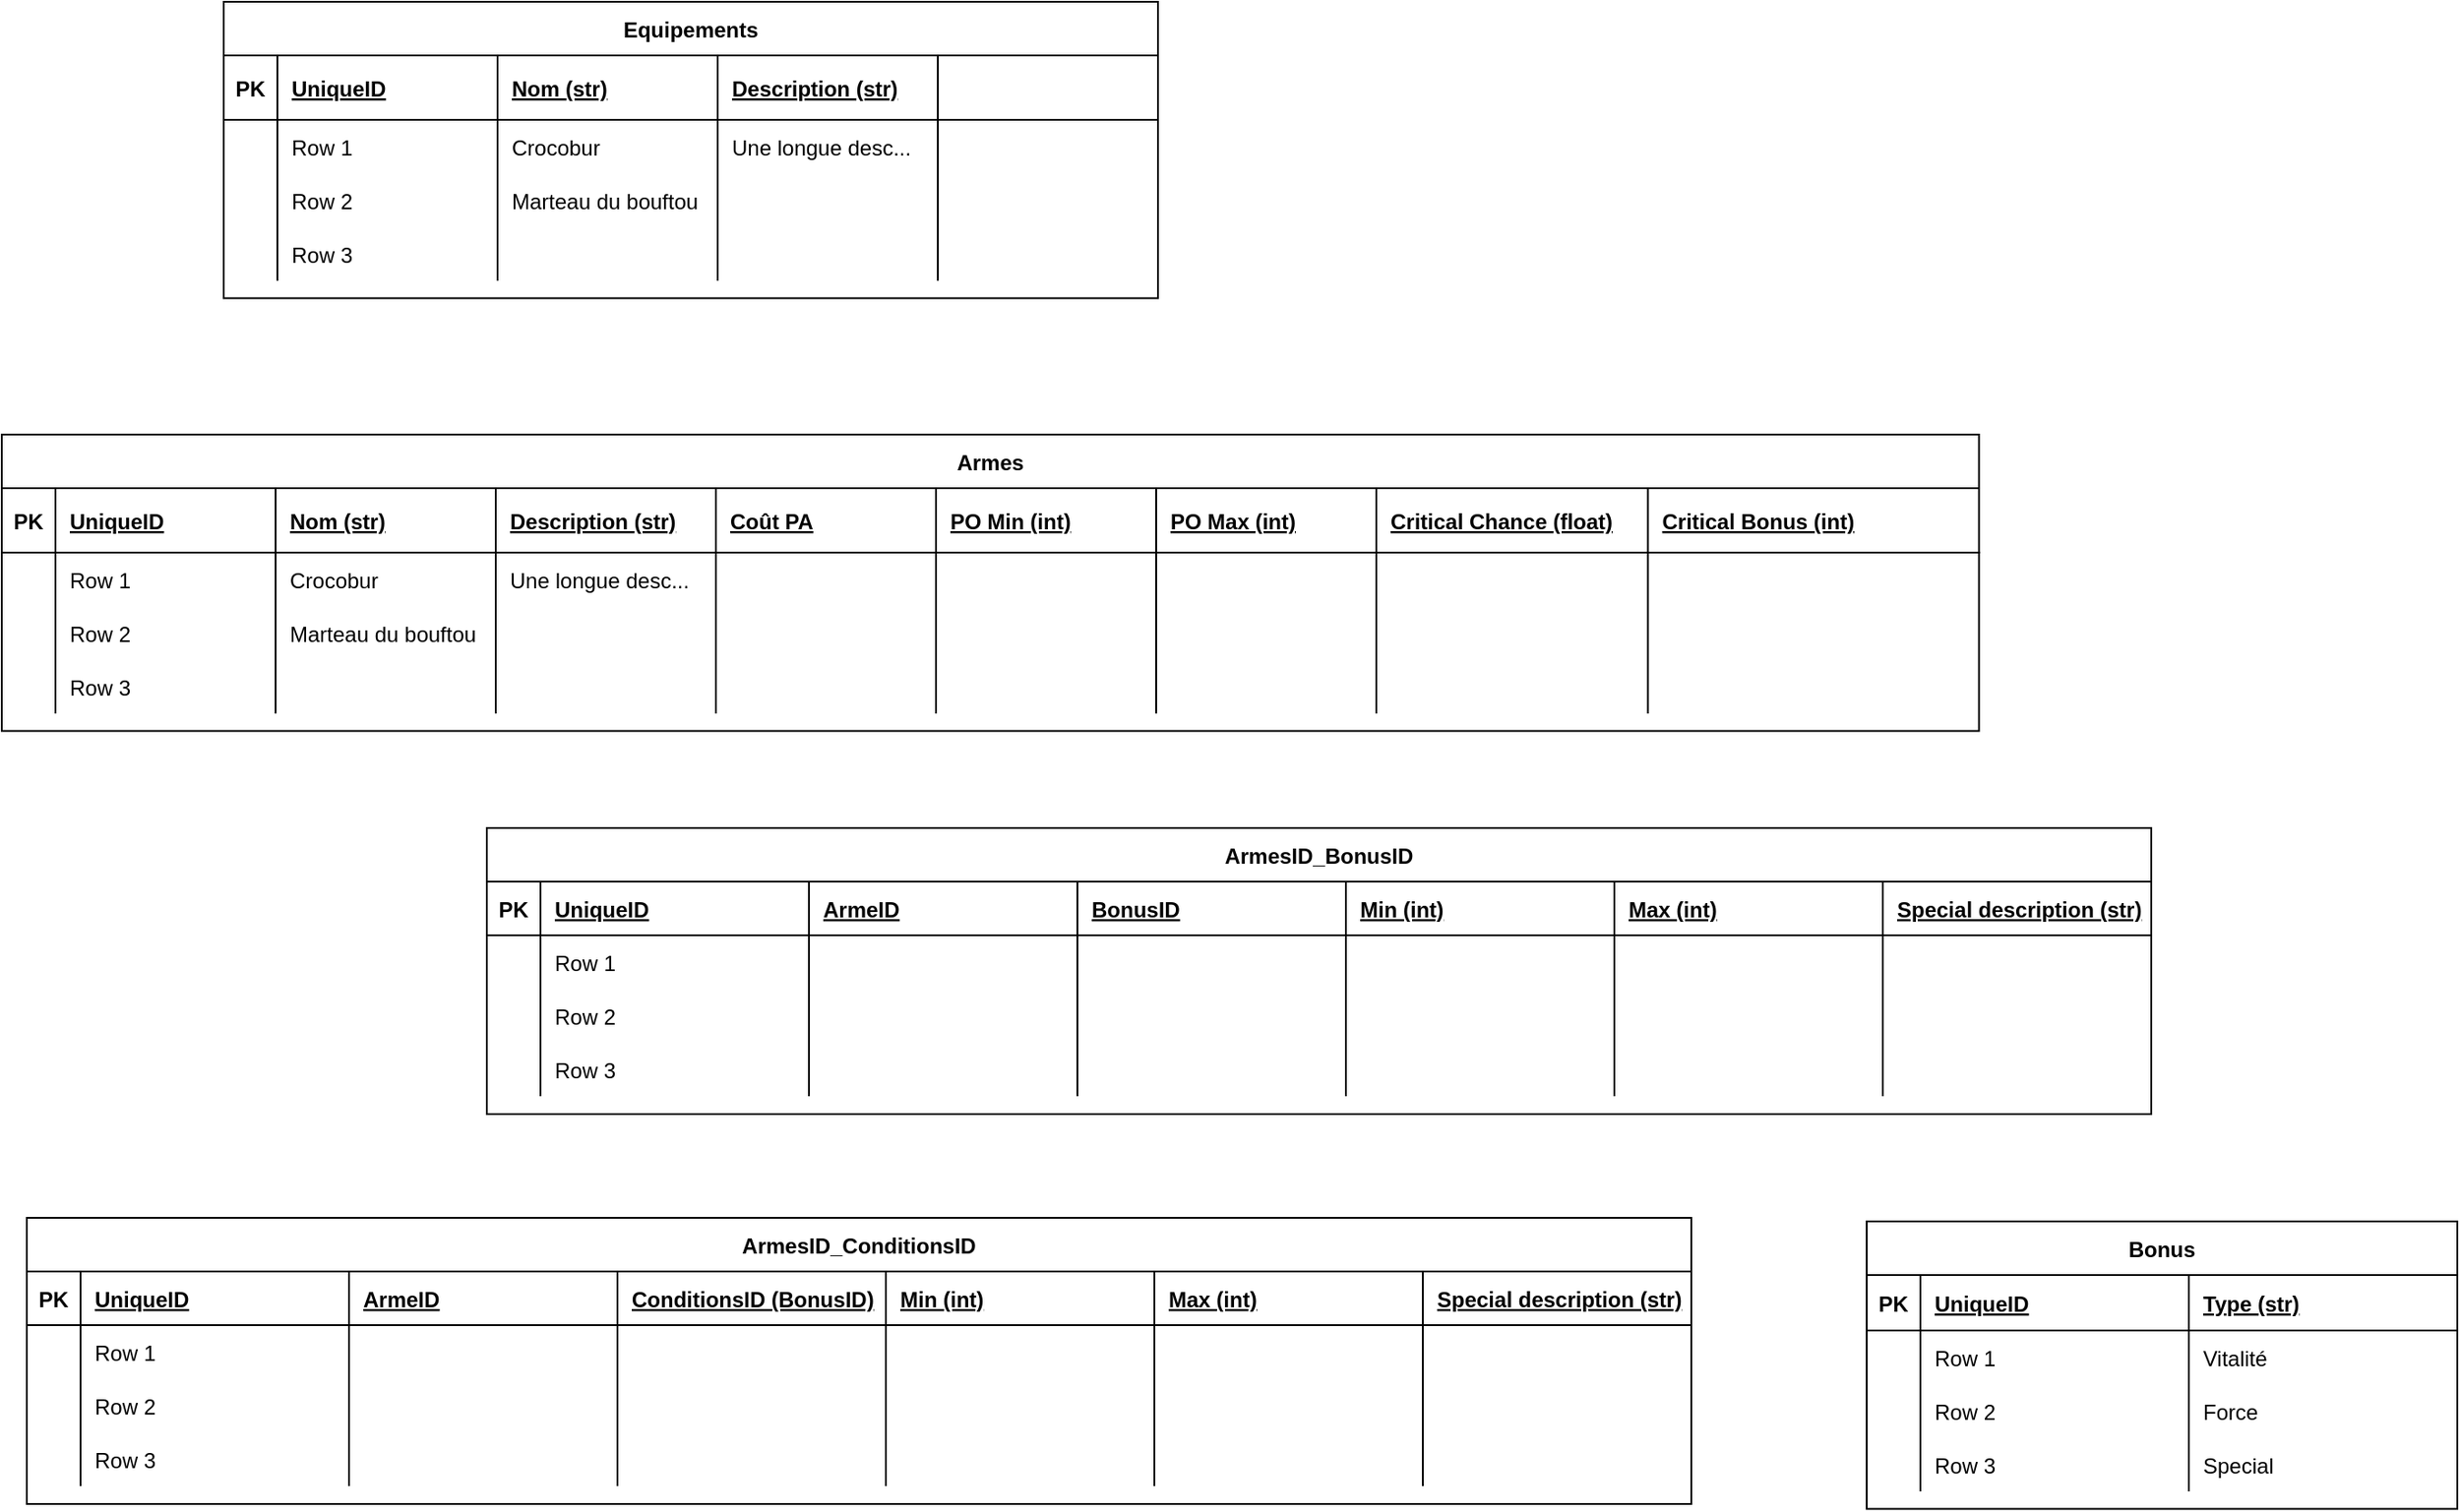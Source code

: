 <mxfile version="19.0.2" type="device" pages="2"><diagram id="C8lm_y81QTJCg5eITuhF" name="DB"><mxGraphModel dx="1422" dy="873" grid="1" gridSize="10" guides="1" tooltips="1" connect="1" arrows="1" fold="1" page="1" pageScale="1" pageWidth="827" pageHeight="1169" math="0" shadow="0"><root><mxCell id="0"/><mxCell id="1" parent="0"/><mxCell id="7cqjlDpyX-lPuPaeOUQk-7" value="Armes" style="shape=table;startSize=30;container=1;collapsible=1;childLayout=tableLayout;fixedRows=1;rowLines=0;fontStyle=1;align=center;resizeLast=1;" parent="1" vertex="1"><mxGeometry x="87" y="409" width="1104.75" height="165.75" as="geometry"/></mxCell><mxCell id="7cqjlDpyX-lPuPaeOUQk-8" value="" style="shape=tableRow;horizontal=0;startSize=0;swimlaneHead=0;swimlaneBody=0;fillColor=none;collapsible=0;dropTarget=0;points=[[0,0.5],[1,0.5]];portConstraint=eastwest;top=0;left=0;right=0;bottom=1;" parent="7cqjlDpyX-lPuPaeOUQk-7" vertex="1"><mxGeometry y="30" width="1104.75" height="36" as="geometry"/></mxCell><mxCell id="7cqjlDpyX-lPuPaeOUQk-9" value="PK" style="shape=partialRectangle;connectable=0;fillColor=none;top=0;left=0;bottom=0;right=0;fontStyle=1;overflow=hidden;" parent="7cqjlDpyX-lPuPaeOUQk-8" vertex="1"><mxGeometry width="30" height="36" as="geometry"><mxRectangle width="30" height="36" as="alternateBounds"/></mxGeometry></mxCell><mxCell id="7cqjlDpyX-lPuPaeOUQk-10" value="UniqueID" style="shape=partialRectangle;connectable=0;fillColor=none;top=0;left=0;bottom=0;right=0;align=left;spacingLeft=6;fontStyle=5;overflow=hidden;" parent="7cqjlDpyX-lPuPaeOUQk-8" vertex="1"><mxGeometry x="30" width="123" height="36" as="geometry"><mxRectangle width="123" height="36" as="alternateBounds"/></mxGeometry></mxCell><mxCell id="7cqjlDpyX-lPuPaeOUQk-20" value="Nom (str)" style="shape=partialRectangle;connectable=0;fillColor=none;top=0;left=0;bottom=0;right=0;align=left;spacingLeft=6;fontStyle=5;overflow=hidden;" parent="7cqjlDpyX-lPuPaeOUQk-8" vertex="1"><mxGeometry x="153" width="123" height="36" as="geometry"><mxRectangle width="123" height="36" as="alternateBounds"/></mxGeometry></mxCell><mxCell id="7cqjlDpyX-lPuPaeOUQk-24" value="Description (str)" style="shape=partialRectangle;connectable=0;fillColor=none;top=0;left=0;bottom=0;right=0;align=left;spacingLeft=6;fontStyle=5;overflow=hidden;" parent="7cqjlDpyX-lPuPaeOUQk-8" vertex="1"><mxGeometry x="276" width="123" height="36" as="geometry"><mxRectangle width="123" height="36" as="alternateBounds"/></mxGeometry></mxCell><mxCell id="7cqjlDpyX-lPuPaeOUQk-49" value="Coût PA" style="shape=partialRectangle;connectable=0;fillColor=none;top=0;left=0;bottom=0;right=0;align=left;spacingLeft=6;fontStyle=5;overflow=hidden;" parent="7cqjlDpyX-lPuPaeOUQk-8" vertex="1"><mxGeometry x="399" width="123" height="36" as="geometry"><mxRectangle width="123" height="36" as="alternateBounds"/></mxGeometry></mxCell><mxCell id="7cqjlDpyX-lPuPaeOUQk-127" value="PO Min (int)" style="shape=partialRectangle;connectable=0;fillColor=none;top=0;left=0;bottom=0;right=0;align=left;spacingLeft=6;fontStyle=5;overflow=hidden;" parent="7cqjlDpyX-lPuPaeOUQk-8" vertex="1"><mxGeometry x="522" width="123" height="36" as="geometry"><mxRectangle width="123" height="36" as="alternateBounds"/></mxGeometry></mxCell><mxCell id="7cqjlDpyX-lPuPaeOUQk-123" value="PO Max (int)" style="shape=partialRectangle;connectable=0;fillColor=none;top=0;left=0;bottom=0;right=0;align=left;spacingLeft=6;fontStyle=5;overflow=hidden;" parent="7cqjlDpyX-lPuPaeOUQk-8" vertex="1"><mxGeometry x="645" width="123" height="36" as="geometry"><mxRectangle width="123" height="36" as="alternateBounds"/></mxGeometry></mxCell><mxCell id="7cqjlDpyX-lPuPaeOUQk-119" value="Critical Chance (float)" style="shape=partialRectangle;connectable=0;fillColor=none;top=0;left=0;bottom=0;right=0;align=left;spacingLeft=6;fontStyle=5;overflow=hidden;" parent="7cqjlDpyX-lPuPaeOUQk-8" vertex="1"><mxGeometry x="768" width="151.75" height="36" as="geometry"><mxRectangle width="151.75" height="36" as="alternateBounds"/></mxGeometry></mxCell><mxCell id="7cqjlDpyX-lPuPaeOUQk-131" value="Critical Bonus (int)" style="shape=partialRectangle;connectable=0;fillColor=none;top=0;left=0;bottom=0;right=0;align=left;spacingLeft=6;fontStyle=5;overflow=hidden;" parent="7cqjlDpyX-lPuPaeOUQk-8" vertex="1"><mxGeometry x="919.75" width="185" height="36" as="geometry"><mxRectangle width="185" height="36" as="alternateBounds"/></mxGeometry></mxCell><mxCell id="7cqjlDpyX-lPuPaeOUQk-11" value="" style="shape=tableRow;horizontal=0;startSize=0;swimlaneHead=0;swimlaneBody=0;fillColor=none;collapsible=0;dropTarget=0;points=[[0,0.5],[1,0.5]];portConstraint=eastwest;top=0;left=0;right=0;bottom=0;" parent="7cqjlDpyX-lPuPaeOUQk-7" vertex="1"><mxGeometry y="66" width="1104.75" height="30" as="geometry"/></mxCell><mxCell id="7cqjlDpyX-lPuPaeOUQk-12" value="" style="shape=partialRectangle;connectable=0;fillColor=none;top=0;left=0;bottom=0;right=0;editable=1;overflow=hidden;" parent="7cqjlDpyX-lPuPaeOUQk-11" vertex="1"><mxGeometry width="30" height="30" as="geometry"><mxRectangle width="30" height="30" as="alternateBounds"/></mxGeometry></mxCell><mxCell id="7cqjlDpyX-lPuPaeOUQk-13" value="Row 1" style="shape=partialRectangle;connectable=0;fillColor=none;top=0;left=0;bottom=0;right=0;align=left;spacingLeft=6;overflow=hidden;" parent="7cqjlDpyX-lPuPaeOUQk-11" vertex="1"><mxGeometry x="30" width="123" height="30" as="geometry"><mxRectangle width="123" height="30" as="alternateBounds"/></mxGeometry></mxCell><mxCell id="7cqjlDpyX-lPuPaeOUQk-21" value="Crocobur" style="shape=partialRectangle;connectable=0;fillColor=none;top=0;left=0;bottom=0;right=0;align=left;spacingLeft=6;overflow=hidden;" parent="7cqjlDpyX-lPuPaeOUQk-11" vertex="1"><mxGeometry x="153" width="123" height="30" as="geometry"><mxRectangle width="123" height="30" as="alternateBounds"/></mxGeometry></mxCell><mxCell id="7cqjlDpyX-lPuPaeOUQk-25" value="Une longue desc..." style="shape=partialRectangle;connectable=0;fillColor=none;top=0;left=0;bottom=0;right=0;align=left;spacingLeft=6;overflow=hidden;" parent="7cqjlDpyX-lPuPaeOUQk-11" vertex="1"><mxGeometry x="276" width="123" height="30" as="geometry"><mxRectangle width="123" height="30" as="alternateBounds"/></mxGeometry></mxCell><mxCell id="7cqjlDpyX-lPuPaeOUQk-50" style="shape=partialRectangle;connectable=0;fillColor=none;top=0;left=0;bottom=0;right=0;align=left;spacingLeft=6;overflow=hidden;" parent="7cqjlDpyX-lPuPaeOUQk-11" vertex="1"><mxGeometry x="399" width="123" height="30" as="geometry"><mxRectangle width="123" height="30" as="alternateBounds"/></mxGeometry></mxCell><mxCell id="7cqjlDpyX-lPuPaeOUQk-128" style="shape=partialRectangle;connectable=0;fillColor=none;top=0;left=0;bottom=0;right=0;align=left;spacingLeft=6;overflow=hidden;" parent="7cqjlDpyX-lPuPaeOUQk-11" vertex="1"><mxGeometry x="522" width="123" height="30" as="geometry"><mxRectangle width="123" height="30" as="alternateBounds"/></mxGeometry></mxCell><mxCell id="7cqjlDpyX-lPuPaeOUQk-124" style="shape=partialRectangle;connectable=0;fillColor=none;top=0;left=0;bottom=0;right=0;align=left;spacingLeft=6;overflow=hidden;" parent="7cqjlDpyX-lPuPaeOUQk-11" vertex="1"><mxGeometry x="645" width="123" height="30" as="geometry"><mxRectangle width="123" height="30" as="alternateBounds"/></mxGeometry></mxCell><mxCell id="7cqjlDpyX-lPuPaeOUQk-120" style="shape=partialRectangle;connectable=0;fillColor=none;top=0;left=0;bottom=0;right=0;align=left;spacingLeft=6;overflow=hidden;" parent="7cqjlDpyX-lPuPaeOUQk-11" vertex="1"><mxGeometry x="768" width="151.75" height="30" as="geometry"><mxRectangle width="151.75" height="30" as="alternateBounds"/></mxGeometry></mxCell><mxCell id="7cqjlDpyX-lPuPaeOUQk-132" style="shape=partialRectangle;connectable=0;fillColor=none;top=0;left=0;bottom=0;right=0;align=left;spacingLeft=6;overflow=hidden;" parent="7cqjlDpyX-lPuPaeOUQk-11" vertex="1"><mxGeometry x="919.75" width="185" height="30" as="geometry"><mxRectangle width="185" height="30" as="alternateBounds"/></mxGeometry></mxCell><mxCell id="7cqjlDpyX-lPuPaeOUQk-14" value="" style="shape=tableRow;horizontal=0;startSize=0;swimlaneHead=0;swimlaneBody=0;fillColor=none;collapsible=0;dropTarget=0;points=[[0,0.5],[1,0.5]];portConstraint=eastwest;top=0;left=0;right=0;bottom=0;" parent="7cqjlDpyX-lPuPaeOUQk-7" vertex="1"><mxGeometry y="96" width="1104.75" height="30" as="geometry"/></mxCell><mxCell id="7cqjlDpyX-lPuPaeOUQk-15" value="" style="shape=partialRectangle;connectable=0;fillColor=none;top=0;left=0;bottom=0;right=0;editable=1;overflow=hidden;" parent="7cqjlDpyX-lPuPaeOUQk-14" vertex="1"><mxGeometry width="30" height="30" as="geometry"><mxRectangle width="30" height="30" as="alternateBounds"/></mxGeometry></mxCell><mxCell id="7cqjlDpyX-lPuPaeOUQk-16" value="Row 2" style="shape=partialRectangle;connectable=0;fillColor=none;top=0;left=0;bottom=0;right=0;align=left;spacingLeft=6;overflow=hidden;" parent="7cqjlDpyX-lPuPaeOUQk-14" vertex="1"><mxGeometry x="30" width="123" height="30" as="geometry"><mxRectangle width="123" height="30" as="alternateBounds"/></mxGeometry></mxCell><mxCell id="7cqjlDpyX-lPuPaeOUQk-22" value="Marteau du bouftou" style="shape=partialRectangle;connectable=0;fillColor=none;top=0;left=0;bottom=0;right=0;align=left;spacingLeft=6;overflow=hidden;" parent="7cqjlDpyX-lPuPaeOUQk-14" vertex="1"><mxGeometry x="153" width="123" height="30" as="geometry"><mxRectangle width="123" height="30" as="alternateBounds"/></mxGeometry></mxCell><mxCell id="7cqjlDpyX-lPuPaeOUQk-26" style="shape=partialRectangle;connectable=0;fillColor=none;top=0;left=0;bottom=0;right=0;align=left;spacingLeft=6;overflow=hidden;" parent="7cqjlDpyX-lPuPaeOUQk-14" vertex="1"><mxGeometry x="276" width="123" height="30" as="geometry"><mxRectangle width="123" height="30" as="alternateBounds"/></mxGeometry></mxCell><mxCell id="7cqjlDpyX-lPuPaeOUQk-51" style="shape=partialRectangle;connectable=0;fillColor=none;top=0;left=0;bottom=0;right=0;align=left;spacingLeft=6;overflow=hidden;" parent="7cqjlDpyX-lPuPaeOUQk-14" vertex="1"><mxGeometry x="399" width="123" height="30" as="geometry"><mxRectangle width="123" height="30" as="alternateBounds"/></mxGeometry></mxCell><mxCell id="7cqjlDpyX-lPuPaeOUQk-129" style="shape=partialRectangle;connectable=0;fillColor=none;top=0;left=0;bottom=0;right=0;align=left;spacingLeft=6;overflow=hidden;" parent="7cqjlDpyX-lPuPaeOUQk-14" vertex="1"><mxGeometry x="522" width="123" height="30" as="geometry"><mxRectangle width="123" height="30" as="alternateBounds"/></mxGeometry></mxCell><mxCell id="7cqjlDpyX-lPuPaeOUQk-125" style="shape=partialRectangle;connectable=0;fillColor=none;top=0;left=0;bottom=0;right=0;align=left;spacingLeft=6;overflow=hidden;" parent="7cqjlDpyX-lPuPaeOUQk-14" vertex="1"><mxGeometry x="645" width="123" height="30" as="geometry"><mxRectangle width="123" height="30" as="alternateBounds"/></mxGeometry></mxCell><mxCell id="7cqjlDpyX-lPuPaeOUQk-121" style="shape=partialRectangle;connectable=0;fillColor=none;top=0;left=0;bottom=0;right=0;align=left;spacingLeft=6;overflow=hidden;" parent="7cqjlDpyX-lPuPaeOUQk-14" vertex="1"><mxGeometry x="768" width="151.75" height="30" as="geometry"><mxRectangle width="151.75" height="30" as="alternateBounds"/></mxGeometry></mxCell><mxCell id="7cqjlDpyX-lPuPaeOUQk-133" style="shape=partialRectangle;connectable=0;fillColor=none;top=0;left=0;bottom=0;right=0;align=left;spacingLeft=6;overflow=hidden;" parent="7cqjlDpyX-lPuPaeOUQk-14" vertex="1"><mxGeometry x="919.75" width="185" height="30" as="geometry"><mxRectangle width="185" height="30" as="alternateBounds"/></mxGeometry></mxCell><mxCell id="7cqjlDpyX-lPuPaeOUQk-17" value="" style="shape=tableRow;horizontal=0;startSize=0;swimlaneHead=0;swimlaneBody=0;fillColor=none;collapsible=0;dropTarget=0;points=[[0,0.5],[1,0.5]];portConstraint=eastwest;top=0;left=0;right=0;bottom=0;" parent="7cqjlDpyX-lPuPaeOUQk-7" vertex="1"><mxGeometry y="126" width="1104.75" height="30" as="geometry"/></mxCell><mxCell id="7cqjlDpyX-lPuPaeOUQk-18" value="" style="shape=partialRectangle;connectable=0;fillColor=none;top=0;left=0;bottom=0;right=0;editable=1;overflow=hidden;" parent="7cqjlDpyX-lPuPaeOUQk-17" vertex="1"><mxGeometry width="30" height="30" as="geometry"><mxRectangle width="30" height="30" as="alternateBounds"/></mxGeometry></mxCell><mxCell id="7cqjlDpyX-lPuPaeOUQk-19" value="Row 3" style="shape=partialRectangle;connectable=0;fillColor=none;top=0;left=0;bottom=0;right=0;align=left;spacingLeft=6;overflow=hidden;" parent="7cqjlDpyX-lPuPaeOUQk-17" vertex="1"><mxGeometry x="30" width="123" height="30" as="geometry"><mxRectangle width="123" height="30" as="alternateBounds"/></mxGeometry></mxCell><mxCell id="7cqjlDpyX-lPuPaeOUQk-23" style="shape=partialRectangle;connectable=0;fillColor=none;top=0;left=0;bottom=0;right=0;align=left;spacingLeft=6;overflow=hidden;" parent="7cqjlDpyX-lPuPaeOUQk-17" vertex="1"><mxGeometry x="153" width="123" height="30" as="geometry"><mxRectangle width="123" height="30" as="alternateBounds"/></mxGeometry></mxCell><mxCell id="7cqjlDpyX-lPuPaeOUQk-27" style="shape=partialRectangle;connectable=0;fillColor=none;top=0;left=0;bottom=0;right=0;align=left;spacingLeft=6;overflow=hidden;" parent="7cqjlDpyX-lPuPaeOUQk-17" vertex="1"><mxGeometry x="276" width="123" height="30" as="geometry"><mxRectangle width="123" height="30" as="alternateBounds"/></mxGeometry></mxCell><mxCell id="7cqjlDpyX-lPuPaeOUQk-52" style="shape=partialRectangle;connectable=0;fillColor=none;top=0;left=0;bottom=0;right=0;align=left;spacingLeft=6;overflow=hidden;" parent="7cqjlDpyX-lPuPaeOUQk-17" vertex="1"><mxGeometry x="399" width="123" height="30" as="geometry"><mxRectangle width="123" height="30" as="alternateBounds"/></mxGeometry></mxCell><mxCell id="7cqjlDpyX-lPuPaeOUQk-130" style="shape=partialRectangle;connectable=0;fillColor=none;top=0;left=0;bottom=0;right=0;align=left;spacingLeft=6;overflow=hidden;" parent="7cqjlDpyX-lPuPaeOUQk-17" vertex="1"><mxGeometry x="522" width="123" height="30" as="geometry"><mxRectangle width="123" height="30" as="alternateBounds"/></mxGeometry></mxCell><mxCell id="7cqjlDpyX-lPuPaeOUQk-126" style="shape=partialRectangle;connectable=0;fillColor=none;top=0;left=0;bottom=0;right=0;align=left;spacingLeft=6;overflow=hidden;" parent="7cqjlDpyX-lPuPaeOUQk-17" vertex="1"><mxGeometry x="645" width="123" height="30" as="geometry"><mxRectangle width="123" height="30" as="alternateBounds"/></mxGeometry></mxCell><mxCell id="7cqjlDpyX-lPuPaeOUQk-122" style="shape=partialRectangle;connectable=0;fillColor=none;top=0;left=0;bottom=0;right=0;align=left;spacingLeft=6;overflow=hidden;" parent="7cqjlDpyX-lPuPaeOUQk-17" vertex="1"><mxGeometry x="768" width="151.75" height="30" as="geometry"><mxRectangle width="151.75" height="30" as="alternateBounds"/></mxGeometry></mxCell><mxCell id="7cqjlDpyX-lPuPaeOUQk-134" style="shape=partialRectangle;connectable=0;fillColor=none;top=0;left=0;bottom=0;right=0;align=left;spacingLeft=6;overflow=hidden;" parent="7cqjlDpyX-lPuPaeOUQk-17" vertex="1"><mxGeometry x="919.75" width="185" height="30" as="geometry"><mxRectangle width="185" height="30" as="alternateBounds"/></mxGeometry></mxCell><mxCell id="7cqjlDpyX-lPuPaeOUQk-28" value="Bonus" style="shape=table;startSize=30;container=1;collapsible=1;childLayout=tableLayout;fixedRows=1;rowLines=0;fontStyle=1;align=center;resizeLast=1;" parent="1" vertex="1"><mxGeometry x="1129" y="849" width="330" height="160.75" as="geometry"/></mxCell><mxCell id="7cqjlDpyX-lPuPaeOUQk-29" value="" style="shape=tableRow;horizontal=0;startSize=0;swimlaneHead=0;swimlaneBody=0;fillColor=none;collapsible=0;dropTarget=0;points=[[0,0.5],[1,0.5]];portConstraint=eastwest;top=0;left=0;right=0;bottom=1;" parent="7cqjlDpyX-lPuPaeOUQk-28" vertex="1"><mxGeometry y="30" width="330" height="31" as="geometry"/></mxCell><mxCell id="7cqjlDpyX-lPuPaeOUQk-30" value="PK" style="shape=partialRectangle;connectable=0;fillColor=none;top=0;left=0;bottom=0;right=0;fontStyle=1;overflow=hidden;" parent="7cqjlDpyX-lPuPaeOUQk-29" vertex="1"><mxGeometry width="30" height="31" as="geometry"><mxRectangle width="30" height="31" as="alternateBounds"/></mxGeometry></mxCell><mxCell id="7cqjlDpyX-lPuPaeOUQk-31" value="UniqueID" style="shape=partialRectangle;connectable=0;fillColor=none;top=0;left=0;bottom=0;right=0;align=left;spacingLeft=6;fontStyle=5;overflow=hidden;" parent="7cqjlDpyX-lPuPaeOUQk-29" vertex="1"><mxGeometry x="30" width="150" height="31" as="geometry"><mxRectangle width="150" height="31" as="alternateBounds"/></mxGeometry></mxCell><mxCell id="7cqjlDpyX-lPuPaeOUQk-41" value="Type (str)" style="shape=partialRectangle;connectable=0;fillColor=none;top=0;left=0;bottom=0;right=0;align=left;spacingLeft=6;fontStyle=5;overflow=hidden;" parent="7cqjlDpyX-lPuPaeOUQk-29" vertex="1"><mxGeometry x="180" width="150" height="31" as="geometry"><mxRectangle width="150" height="31" as="alternateBounds"/></mxGeometry></mxCell><mxCell id="7cqjlDpyX-lPuPaeOUQk-32" value="" style="shape=tableRow;horizontal=0;startSize=0;swimlaneHead=0;swimlaneBody=0;fillColor=none;collapsible=0;dropTarget=0;points=[[0,0.5],[1,0.5]];portConstraint=eastwest;top=0;left=0;right=0;bottom=0;" parent="7cqjlDpyX-lPuPaeOUQk-28" vertex="1"><mxGeometry y="61" width="330" height="30" as="geometry"/></mxCell><mxCell id="7cqjlDpyX-lPuPaeOUQk-33" value="" style="shape=partialRectangle;connectable=0;fillColor=none;top=0;left=0;bottom=0;right=0;editable=1;overflow=hidden;" parent="7cqjlDpyX-lPuPaeOUQk-32" vertex="1"><mxGeometry width="30" height="30" as="geometry"><mxRectangle width="30" height="30" as="alternateBounds"/></mxGeometry></mxCell><mxCell id="7cqjlDpyX-lPuPaeOUQk-34" value="Row 1" style="shape=partialRectangle;connectable=0;fillColor=none;top=0;left=0;bottom=0;right=0;align=left;spacingLeft=6;overflow=hidden;" parent="7cqjlDpyX-lPuPaeOUQk-32" vertex="1"><mxGeometry x="30" width="150" height="30" as="geometry"><mxRectangle width="150" height="30" as="alternateBounds"/></mxGeometry></mxCell><mxCell id="7cqjlDpyX-lPuPaeOUQk-42" value="Vitalité" style="shape=partialRectangle;connectable=0;fillColor=none;top=0;left=0;bottom=0;right=0;align=left;spacingLeft=6;overflow=hidden;" parent="7cqjlDpyX-lPuPaeOUQk-32" vertex="1"><mxGeometry x="180" width="150" height="30" as="geometry"><mxRectangle width="150" height="30" as="alternateBounds"/></mxGeometry></mxCell><mxCell id="7cqjlDpyX-lPuPaeOUQk-35" value="" style="shape=tableRow;horizontal=0;startSize=0;swimlaneHead=0;swimlaneBody=0;fillColor=none;collapsible=0;dropTarget=0;points=[[0,0.5],[1,0.5]];portConstraint=eastwest;top=0;left=0;right=0;bottom=0;" parent="7cqjlDpyX-lPuPaeOUQk-28" vertex="1"><mxGeometry y="91" width="330" height="30" as="geometry"/></mxCell><mxCell id="7cqjlDpyX-lPuPaeOUQk-36" value="" style="shape=partialRectangle;connectable=0;fillColor=none;top=0;left=0;bottom=0;right=0;editable=1;overflow=hidden;" parent="7cqjlDpyX-lPuPaeOUQk-35" vertex="1"><mxGeometry width="30" height="30" as="geometry"><mxRectangle width="30" height="30" as="alternateBounds"/></mxGeometry></mxCell><mxCell id="7cqjlDpyX-lPuPaeOUQk-37" value="Row 2" style="shape=partialRectangle;connectable=0;fillColor=none;top=0;left=0;bottom=0;right=0;align=left;spacingLeft=6;overflow=hidden;" parent="7cqjlDpyX-lPuPaeOUQk-35" vertex="1"><mxGeometry x="30" width="150" height="30" as="geometry"><mxRectangle width="150" height="30" as="alternateBounds"/></mxGeometry></mxCell><mxCell id="7cqjlDpyX-lPuPaeOUQk-43" value="Force" style="shape=partialRectangle;connectable=0;fillColor=none;top=0;left=0;bottom=0;right=0;align=left;spacingLeft=6;overflow=hidden;" parent="7cqjlDpyX-lPuPaeOUQk-35" vertex="1"><mxGeometry x="180" width="150" height="30" as="geometry"><mxRectangle width="150" height="30" as="alternateBounds"/></mxGeometry></mxCell><mxCell id="7cqjlDpyX-lPuPaeOUQk-38" value="" style="shape=tableRow;horizontal=0;startSize=0;swimlaneHead=0;swimlaneBody=0;fillColor=none;collapsible=0;dropTarget=0;points=[[0,0.5],[1,0.5]];portConstraint=eastwest;top=0;left=0;right=0;bottom=0;" parent="7cqjlDpyX-lPuPaeOUQk-28" vertex="1"><mxGeometry y="121" width="330" height="30" as="geometry"/></mxCell><mxCell id="7cqjlDpyX-lPuPaeOUQk-39" value="" style="shape=partialRectangle;connectable=0;fillColor=none;top=0;left=0;bottom=0;right=0;editable=1;overflow=hidden;" parent="7cqjlDpyX-lPuPaeOUQk-38" vertex="1"><mxGeometry width="30" height="30" as="geometry"><mxRectangle width="30" height="30" as="alternateBounds"/></mxGeometry></mxCell><mxCell id="7cqjlDpyX-lPuPaeOUQk-40" value="Row 3" style="shape=partialRectangle;connectable=0;fillColor=none;top=0;left=0;bottom=0;right=0;align=left;spacingLeft=6;overflow=hidden;" parent="7cqjlDpyX-lPuPaeOUQk-38" vertex="1"><mxGeometry x="30" width="150" height="30" as="geometry"><mxRectangle width="150" height="30" as="alternateBounds"/></mxGeometry></mxCell><mxCell id="7cqjlDpyX-lPuPaeOUQk-44" value="Special" style="shape=partialRectangle;connectable=0;fillColor=none;top=0;left=0;bottom=0;right=0;align=left;spacingLeft=6;overflow=hidden;" parent="7cqjlDpyX-lPuPaeOUQk-38" vertex="1"><mxGeometry x="180" width="150" height="30" as="geometry"><mxRectangle width="150" height="30" as="alternateBounds"/></mxGeometry></mxCell><mxCell id="7cqjlDpyX-lPuPaeOUQk-53" value="ArmesID_BonusID" style="shape=table;startSize=30;container=1;collapsible=1;childLayout=tableLayout;fixedRows=1;rowLines=0;fontStyle=1;align=center;resizeLast=1;" parent="1" vertex="1"><mxGeometry x="358" y="629" width="930" height="160" as="geometry"/></mxCell><mxCell id="7cqjlDpyX-lPuPaeOUQk-54" value="" style="shape=tableRow;horizontal=0;startSize=0;swimlaneHead=0;swimlaneBody=0;fillColor=none;collapsible=0;dropTarget=0;points=[[0,0.5],[1,0.5]];portConstraint=eastwest;top=0;left=0;right=0;bottom=1;" parent="7cqjlDpyX-lPuPaeOUQk-53" vertex="1"><mxGeometry y="30" width="930" height="30" as="geometry"/></mxCell><mxCell id="7cqjlDpyX-lPuPaeOUQk-55" value="PK" style="shape=partialRectangle;connectable=0;fillColor=none;top=0;left=0;bottom=0;right=0;fontStyle=1;overflow=hidden;" parent="7cqjlDpyX-lPuPaeOUQk-54" vertex="1"><mxGeometry width="30" height="30" as="geometry"><mxRectangle width="30" height="30" as="alternateBounds"/></mxGeometry></mxCell><mxCell id="7cqjlDpyX-lPuPaeOUQk-56" value="UniqueID" style="shape=partialRectangle;connectable=0;fillColor=none;top=0;left=0;bottom=0;right=0;align=left;spacingLeft=6;fontStyle=5;overflow=hidden;" parent="7cqjlDpyX-lPuPaeOUQk-54" vertex="1"><mxGeometry x="30" width="150" height="30" as="geometry"><mxRectangle width="150" height="30" as="alternateBounds"/></mxGeometry></mxCell><mxCell id="7cqjlDpyX-lPuPaeOUQk-70" value="ArmeID" style="shape=partialRectangle;connectable=0;fillColor=none;top=0;left=0;bottom=0;right=0;align=left;spacingLeft=6;fontStyle=5;overflow=hidden;" parent="7cqjlDpyX-lPuPaeOUQk-54" vertex="1"><mxGeometry x="180" width="150" height="30" as="geometry"><mxRectangle width="150" height="30" as="alternateBounds"/></mxGeometry></mxCell><mxCell id="7cqjlDpyX-lPuPaeOUQk-74" value="BonusID" style="shape=partialRectangle;connectable=0;fillColor=none;top=0;left=0;bottom=0;right=0;align=left;spacingLeft=6;fontStyle=5;overflow=hidden;" parent="7cqjlDpyX-lPuPaeOUQk-54" vertex="1"><mxGeometry x="330" width="150" height="30" as="geometry"><mxRectangle width="150" height="30" as="alternateBounds"/></mxGeometry></mxCell><mxCell id="7cqjlDpyX-lPuPaeOUQk-82" value="Min (int)" style="shape=partialRectangle;connectable=0;fillColor=none;top=0;left=0;bottom=0;right=0;align=left;spacingLeft=6;fontStyle=5;overflow=hidden;" parent="7cqjlDpyX-lPuPaeOUQk-54" vertex="1"><mxGeometry x="480" width="150" height="30" as="geometry"><mxRectangle width="150" height="30" as="alternateBounds"/></mxGeometry></mxCell><mxCell id="7cqjlDpyX-lPuPaeOUQk-78" value="Max (int)" style="shape=partialRectangle;connectable=0;fillColor=none;top=0;left=0;bottom=0;right=0;align=left;spacingLeft=6;fontStyle=5;overflow=hidden;" parent="7cqjlDpyX-lPuPaeOUQk-54" vertex="1"><mxGeometry x="630" width="150" height="30" as="geometry"><mxRectangle width="150" height="30" as="alternateBounds"/></mxGeometry></mxCell><mxCell id="7cqjlDpyX-lPuPaeOUQk-86" value="Special description (str)" style="shape=partialRectangle;connectable=0;fillColor=none;top=0;left=0;bottom=0;right=0;align=left;spacingLeft=6;fontStyle=5;overflow=hidden;" parent="7cqjlDpyX-lPuPaeOUQk-54" vertex="1"><mxGeometry x="780" width="150" height="30" as="geometry"><mxRectangle width="150" height="30" as="alternateBounds"/></mxGeometry></mxCell><mxCell id="7cqjlDpyX-lPuPaeOUQk-57" value="" style="shape=tableRow;horizontal=0;startSize=0;swimlaneHead=0;swimlaneBody=0;fillColor=none;collapsible=0;dropTarget=0;points=[[0,0.5],[1,0.5]];portConstraint=eastwest;top=0;left=0;right=0;bottom=0;" parent="7cqjlDpyX-lPuPaeOUQk-53" vertex="1"><mxGeometry y="60" width="930" height="30" as="geometry"/></mxCell><mxCell id="7cqjlDpyX-lPuPaeOUQk-58" value="" style="shape=partialRectangle;connectable=0;fillColor=none;top=0;left=0;bottom=0;right=0;editable=1;overflow=hidden;" parent="7cqjlDpyX-lPuPaeOUQk-57" vertex="1"><mxGeometry width="30" height="30" as="geometry"><mxRectangle width="30" height="30" as="alternateBounds"/></mxGeometry></mxCell><mxCell id="7cqjlDpyX-lPuPaeOUQk-59" value="Row 1" style="shape=partialRectangle;connectable=0;fillColor=none;top=0;left=0;bottom=0;right=0;align=left;spacingLeft=6;overflow=hidden;" parent="7cqjlDpyX-lPuPaeOUQk-57" vertex="1"><mxGeometry x="30" width="150" height="30" as="geometry"><mxRectangle width="150" height="30" as="alternateBounds"/></mxGeometry></mxCell><mxCell id="7cqjlDpyX-lPuPaeOUQk-71" style="shape=partialRectangle;connectable=0;fillColor=none;top=0;left=0;bottom=0;right=0;align=left;spacingLeft=6;overflow=hidden;" parent="7cqjlDpyX-lPuPaeOUQk-57" vertex="1"><mxGeometry x="180" width="150" height="30" as="geometry"><mxRectangle width="150" height="30" as="alternateBounds"/></mxGeometry></mxCell><mxCell id="7cqjlDpyX-lPuPaeOUQk-75" style="shape=partialRectangle;connectable=0;fillColor=none;top=0;left=0;bottom=0;right=0;align=left;spacingLeft=6;overflow=hidden;" parent="7cqjlDpyX-lPuPaeOUQk-57" vertex="1"><mxGeometry x="330" width="150" height="30" as="geometry"><mxRectangle width="150" height="30" as="alternateBounds"/></mxGeometry></mxCell><mxCell id="7cqjlDpyX-lPuPaeOUQk-83" style="shape=partialRectangle;connectable=0;fillColor=none;top=0;left=0;bottom=0;right=0;align=left;spacingLeft=6;overflow=hidden;" parent="7cqjlDpyX-lPuPaeOUQk-57" vertex="1"><mxGeometry x="480" width="150" height="30" as="geometry"><mxRectangle width="150" height="30" as="alternateBounds"/></mxGeometry></mxCell><mxCell id="7cqjlDpyX-lPuPaeOUQk-79" style="shape=partialRectangle;connectable=0;fillColor=none;top=0;left=0;bottom=0;right=0;align=left;spacingLeft=6;overflow=hidden;" parent="7cqjlDpyX-lPuPaeOUQk-57" vertex="1"><mxGeometry x="630" width="150" height="30" as="geometry"><mxRectangle width="150" height="30" as="alternateBounds"/></mxGeometry></mxCell><mxCell id="7cqjlDpyX-lPuPaeOUQk-87" style="shape=partialRectangle;connectable=0;fillColor=none;top=0;left=0;bottom=0;right=0;align=left;spacingLeft=6;overflow=hidden;" parent="7cqjlDpyX-lPuPaeOUQk-57" vertex="1"><mxGeometry x="780" width="150" height="30" as="geometry"><mxRectangle width="150" height="30" as="alternateBounds"/></mxGeometry></mxCell><mxCell id="7cqjlDpyX-lPuPaeOUQk-60" value="" style="shape=tableRow;horizontal=0;startSize=0;swimlaneHead=0;swimlaneBody=0;fillColor=none;collapsible=0;dropTarget=0;points=[[0,0.5],[1,0.5]];portConstraint=eastwest;top=0;left=0;right=0;bottom=0;" parent="7cqjlDpyX-lPuPaeOUQk-53" vertex="1"><mxGeometry y="90" width="930" height="30" as="geometry"/></mxCell><mxCell id="7cqjlDpyX-lPuPaeOUQk-61" value="" style="shape=partialRectangle;connectable=0;fillColor=none;top=0;left=0;bottom=0;right=0;editable=1;overflow=hidden;" parent="7cqjlDpyX-lPuPaeOUQk-60" vertex="1"><mxGeometry width="30" height="30" as="geometry"><mxRectangle width="30" height="30" as="alternateBounds"/></mxGeometry></mxCell><mxCell id="7cqjlDpyX-lPuPaeOUQk-62" value="Row 2" style="shape=partialRectangle;connectable=0;fillColor=none;top=0;left=0;bottom=0;right=0;align=left;spacingLeft=6;overflow=hidden;" parent="7cqjlDpyX-lPuPaeOUQk-60" vertex="1"><mxGeometry x="30" width="150" height="30" as="geometry"><mxRectangle width="150" height="30" as="alternateBounds"/></mxGeometry></mxCell><mxCell id="7cqjlDpyX-lPuPaeOUQk-72" style="shape=partialRectangle;connectable=0;fillColor=none;top=0;left=0;bottom=0;right=0;align=left;spacingLeft=6;overflow=hidden;" parent="7cqjlDpyX-lPuPaeOUQk-60" vertex="1"><mxGeometry x="180" width="150" height="30" as="geometry"><mxRectangle width="150" height="30" as="alternateBounds"/></mxGeometry></mxCell><mxCell id="7cqjlDpyX-lPuPaeOUQk-76" style="shape=partialRectangle;connectable=0;fillColor=none;top=0;left=0;bottom=0;right=0;align=left;spacingLeft=6;overflow=hidden;" parent="7cqjlDpyX-lPuPaeOUQk-60" vertex="1"><mxGeometry x="330" width="150" height="30" as="geometry"><mxRectangle width="150" height="30" as="alternateBounds"/></mxGeometry></mxCell><mxCell id="7cqjlDpyX-lPuPaeOUQk-84" style="shape=partialRectangle;connectable=0;fillColor=none;top=0;left=0;bottom=0;right=0;align=left;spacingLeft=6;overflow=hidden;" parent="7cqjlDpyX-lPuPaeOUQk-60" vertex="1"><mxGeometry x="480" width="150" height="30" as="geometry"><mxRectangle width="150" height="30" as="alternateBounds"/></mxGeometry></mxCell><mxCell id="7cqjlDpyX-lPuPaeOUQk-80" style="shape=partialRectangle;connectable=0;fillColor=none;top=0;left=0;bottom=0;right=0;align=left;spacingLeft=6;overflow=hidden;" parent="7cqjlDpyX-lPuPaeOUQk-60" vertex="1"><mxGeometry x="630" width="150" height="30" as="geometry"><mxRectangle width="150" height="30" as="alternateBounds"/></mxGeometry></mxCell><mxCell id="7cqjlDpyX-lPuPaeOUQk-88" style="shape=partialRectangle;connectable=0;fillColor=none;top=0;left=0;bottom=0;right=0;align=left;spacingLeft=6;overflow=hidden;" parent="7cqjlDpyX-lPuPaeOUQk-60" vertex="1"><mxGeometry x="780" width="150" height="30" as="geometry"><mxRectangle width="150" height="30" as="alternateBounds"/></mxGeometry></mxCell><mxCell id="7cqjlDpyX-lPuPaeOUQk-63" value="" style="shape=tableRow;horizontal=0;startSize=0;swimlaneHead=0;swimlaneBody=0;fillColor=none;collapsible=0;dropTarget=0;points=[[0,0.5],[1,0.5]];portConstraint=eastwest;top=0;left=0;right=0;bottom=0;" parent="7cqjlDpyX-lPuPaeOUQk-53" vertex="1"><mxGeometry y="120" width="930" height="30" as="geometry"/></mxCell><mxCell id="7cqjlDpyX-lPuPaeOUQk-64" value="" style="shape=partialRectangle;connectable=0;fillColor=none;top=0;left=0;bottom=0;right=0;editable=1;overflow=hidden;" parent="7cqjlDpyX-lPuPaeOUQk-63" vertex="1"><mxGeometry width="30" height="30" as="geometry"><mxRectangle width="30" height="30" as="alternateBounds"/></mxGeometry></mxCell><mxCell id="7cqjlDpyX-lPuPaeOUQk-65" value="Row 3" style="shape=partialRectangle;connectable=0;fillColor=none;top=0;left=0;bottom=0;right=0;align=left;spacingLeft=6;overflow=hidden;" parent="7cqjlDpyX-lPuPaeOUQk-63" vertex="1"><mxGeometry x="30" width="150" height="30" as="geometry"><mxRectangle width="150" height="30" as="alternateBounds"/></mxGeometry></mxCell><mxCell id="7cqjlDpyX-lPuPaeOUQk-73" style="shape=partialRectangle;connectable=0;fillColor=none;top=0;left=0;bottom=0;right=0;align=left;spacingLeft=6;overflow=hidden;" parent="7cqjlDpyX-lPuPaeOUQk-63" vertex="1"><mxGeometry x="180" width="150" height="30" as="geometry"><mxRectangle width="150" height="30" as="alternateBounds"/></mxGeometry></mxCell><mxCell id="7cqjlDpyX-lPuPaeOUQk-77" style="shape=partialRectangle;connectable=0;fillColor=none;top=0;left=0;bottom=0;right=0;align=left;spacingLeft=6;overflow=hidden;" parent="7cqjlDpyX-lPuPaeOUQk-63" vertex="1"><mxGeometry x="330" width="150" height="30" as="geometry"><mxRectangle width="150" height="30" as="alternateBounds"/></mxGeometry></mxCell><mxCell id="7cqjlDpyX-lPuPaeOUQk-85" style="shape=partialRectangle;connectable=0;fillColor=none;top=0;left=0;bottom=0;right=0;align=left;spacingLeft=6;overflow=hidden;" parent="7cqjlDpyX-lPuPaeOUQk-63" vertex="1"><mxGeometry x="480" width="150" height="30" as="geometry"><mxRectangle width="150" height="30" as="alternateBounds"/></mxGeometry></mxCell><mxCell id="7cqjlDpyX-lPuPaeOUQk-81" style="shape=partialRectangle;connectable=0;fillColor=none;top=0;left=0;bottom=0;right=0;align=left;spacingLeft=6;overflow=hidden;" parent="7cqjlDpyX-lPuPaeOUQk-63" vertex="1"><mxGeometry x="630" width="150" height="30" as="geometry"><mxRectangle width="150" height="30" as="alternateBounds"/></mxGeometry></mxCell><mxCell id="7cqjlDpyX-lPuPaeOUQk-89" style="shape=partialRectangle;connectable=0;fillColor=none;top=0;left=0;bottom=0;right=0;align=left;spacingLeft=6;overflow=hidden;" parent="7cqjlDpyX-lPuPaeOUQk-63" vertex="1"><mxGeometry x="780" width="150" height="30" as="geometry"><mxRectangle width="150" height="30" as="alternateBounds"/></mxGeometry></mxCell><mxCell id="7cqjlDpyX-lPuPaeOUQk-90" value="Equipements" style="shape=table;startSize=30;container=1;collapsible=1;childLayout=tableLayout;fixedRows=1;rowLines=0;fontStyle=1;align=center;resizeLast=1;" parent="1" vertex="1"><mxGeometry x="211" y="167" width="522" height="165.75" as="geometry"/></mxCell><mxCell id="7cqjlDpyX-lPuPaeOUQk-91" value="" style="shape=tableRow;horizontal=0;startSize=0;swimlaneHead=0;swimlaneBody=0;fillColor=none;collapsible=0;dropTarget=0;points=[[0,0.5],[1,0.5]];portConstraint=eastwest;top=0;left=0;right=0;bottom=1;" parent="7cqjlDpyX-lPuPaeOUQk-90" vertex="1"><mxGeometry y="30" width="522" height="36" as="geometry"/></mxCell><mxCell id="7cqjlDpyX-lPuPaeOUQk-92" value="PK" style="shape=partialRectangle;connectable=0;fillColor=none;top=0;left=0;bottom=0;right=0;fontStyle=1;overflow=hidden;" parent="7cqjlDpyX-lPuPaeOUQk-91" vertex="1"><mxGeometry width="30" height="36" as="geometry"><mxRectangle width="30" height="36" as="alternateBounds"/></mxGeometry></mxCell><mxCell id="7cqjlDpyX-lPuPaeOUQk-93" value="UniqueID" style="shape=partialRectangle;connectable=0;fillColor=none;top=0;left=0;bottom=0;right=0;align=left;spacingLeft=6;fontStyle=5;overflow=hidden;" parent="7cqjlDpyX-lPuPaeOUQk-91" vertex="1"><mxGeometry x="30" width="123" height="36" as="geometry"><mxRectangle width="123" height="36" as="alternateBounds"/></mxGeometry></mxCell><mxCell id="7cqjlDpyX-lPuPaeOUQk-94" value="Nom (str)" style="shape=partialRectangle;connectable=0;fillColor=none;top=0;left=0;bottom=0;right=0;align=left;spacingLeft=6;fontStyle=5;overflow=hidden;" parent="7cqjlDpyX-lPuPaeOUQk-91" vertex="1"><mxGeometry x="153" width="123" height="36" as="geometry"><mxRectangle width="123" height="36" as="alternateBounds"/></mxGeometry></mxCell><mxCell id="7cqjlDpyX-lPuPaeOUQk-95" value="Description (str)" style="shape=partialRectangle;connectable=0;fillColor=none;top=0;left=0;bottom=0;right=0;align=left;spacingLeft=6;fontStyle=5;overflow=hidden;" parent="7cqjlDpyX-lPuPaeOUQk-91" vertex="1"><mxGeometry x="276" width="123" height="36" as="geometry"><mxRectangle width="123" height="36" as="alternateBounds"/></mxGeometry></mxCell><mxCell id="7cqjlDpyX-lPuPaeOUQk-97" style="shape=partialRectangle;connectable=0;fillColor=none;top=0;left=0;bottom=0;right=0;align=left;spacingLeft=6;fontStyle=5;overflow=hidden;" parent="7cqjlDpyX-lPuPaeOUQk-91" vertex="1"><mxGeometry x="399" width="123" height="36" as="geometry"><mxRectangle width="123" height="36" as="alternateBounds"/></mxGeometry></mxCell><mxCell id="7cqjlDpyX-lPuPaeOUQk-98" value="" style="shape=tableRow;horizontal=0;startSize=0;swimlaneHead=0;swimlaneBody=0;fillColor=none;collapsible=0;dropTarget=0;points=[[0,0.5],[1,0.5]];portConstraint=eastwest;top=0;left=0;right=0;bottom=0;" parent="7cqjlDpyX-lPuPaeOUQk-90" vertex="1"><mxGeometry y="66" width="522" height="30" as="geometry"/></mxCell><mxCell id="7cqjlDpyX-lPuPaeOUQk-99" value="" style="shape=partialRectangle;connectable=0;fillColor=none;top=0;left=0;bottom=0;right=0;editable=1;overflow=hidden;" parent="7cqjlDpyX-lPuPaeOUQk-98" vertex="1"><mxGeometry width="30" height="30" as="geometry"><mxRectangle width="30" height="30" as="alternateBounds"/></mxGeometry></mxCell><mxCell id="7cqjlDpyX-lPuPaeOUQk-100" value="Row 1" style="shape=partialRectangle;connectable=0;fillColor=none;top=0;left=0;bottom=0;right=0;align=left;spacingLeft=6;overflow=hidden;" parent="7cqjlDpyX-lPuPaeOUQk-98" vertex="1"><mxGeometry x="30" width="123" height="30" as="geometry"><mxRectangle width="123" height="30" as="alternateBounds"/></mxGeometry></mxCell><mxCell id="7cqjlDpyX-lPuPaeOUQk-101" value="Crocobur" style="shape=partialRectangle;connectable=0;fillColor=none;top=0;left=0;bottom=0;right=0;align=left;spacingLeft=6;overflow=hidden;" parent="7cqjlDpyX-lPuPaeOUQk-98" vertex="1"><mxGeometry x="153" width="123" height="30" as="geometry"><mxRectangle width="123" height="30" as="alternateBounds"/></mxGeometry></mxCell><mxCell id="7cqjlDpyX-lPuPaeOUQk-102" value="Une longue desc..." style="shape=partialRectangle;connectable=0;fillColor=none;top=0;left=0;bottom=0;right=0;align=left;spacingLeft=6;overflow=hidden;" parent="7cqjlDpyX-lPuPaeOUQk-98" vertex="1"><mxGeometry x="276" width="123" height="30" as="geometry"><mxRectangle width="123" height="30" as="alternateBounds"/></mxGeometry></mxCell><mxCell id="7cqjlDpyX-lPuPaeOUQk-104" style="shape=partialRectangle;connectable=0;fillColor=none;top=0;left=0;bottom=0;right=0;align=left;spacingLeft=6;overflow=hidden;" parent="7cqjlDpyX-lPuPaeOUQk-98" vertex="1"><mxGeometry x="399" width="123" height="30" as="geometry"><mxRectangle width="123" height="30" as="alternateBounds"/></mxGeometry></mxCell><mxCell id="7cqjlDpyX-lPuPaeOUQk-105" value="" style="shape=tableRow;horizontal=0;startSize=0;swimlaneHead=0;swimlaneBody=0;fillColor=none;collapsible=0;dropTarget=0;points=[[0,0.5],[1,0.5]];portConstraint=eastwest;top=0;left=0;right=0;bottom=0;" parent="7cqjlDpyX-lPuPaeOUQk-90" vertex="1"><mxGeometry y="96" width="522" height="30" as="geometry"/></mxCell><mxCell id="7cqjlDpyX-lPuPaeOUQk-106" value="" style="shape=partialRectangle;connectable=0;fillColor=none;top=0;left=0;bottom=0;right=0;editable=1;overflow=hidden;" parent="7cqjlDpyX-lPuPaeOUQk-105" vertex="1"><mxGeometry width="30" height="30" as="geometry"><mxRectangle width="30" height="30" as="alternateBounds"/></mxGeometry></mxCell><mxCell id="7cqjlDpyX-lPuPaeOUQk-107" value="Row 2" style="shape=partialRectangle;connectable=0;fillColor=none;top=0;left=0;bottom=0;right=0;align=left;spacingLeft=6;overflow=hidden;" parent="7cqjlDpyX-lPuPaeOUQk-105" vertex="1"><mxGeometry x="30" width="123" height="30" as="geometry"><mxRectangle width="123" height="30" as="alternateBounds"/></mxGeometry></mxCell><mxCell id="7cqjlDpyX-lPuPaeOUQk-108" value="Marteau du bouftou" style="shape=partialRectangle;connectable=0;fillColor=none;top=0;left=0;bottom=0;right=0;align=left;spacingLeft=6;overflow=hidden;" parent="7cqjlDpyX-lPuPaeOUQk-105" vertex="1"><mxGeometry x="153" width="123" height="30" as="geometry"><mxRectangle width="123" height="30" as="alternateBounds"/></mxGeometry></mxCell><mxCell id="7cqjlDpyX-lPuPaeOUQk-109" style="shape=partialRectangle;connectable=0;fillColor=none;top=0;left=0;bottom=0;right=0;align=left;spacingLeft=6;overflow=hidden;" parent="7cqjlDpyX-lPuPaeOUQk-105" vertex="1"><mxGeometry x="276" width="123" height="30" as="geometry"><mxRectangle width="123" height="30" as="alternateBounds"/></mxGeometry></mxCell><mxCell id="7cqjlDpyX-lPuPaeOUQk-111" style="shape=partialRectangle;connectable=0;fillColor=none;top=0;left=0;bottom=0;right=0;align=left;spacingLeft=6;overflow=hidden;" parent="7cqjlDpyX-lPuPaeOUQk-105" vertex="1"><mxGeometry x="399" width="123" height="30" as="geometry"><mxRectangle width="123" height="30" as="alternateBounds"/></mxGeometry></mxCell><mxCell id="7cqjlDpyX-lPuPaeOUQk-112" value="" style="shape=tableRow;horizontal=0;startSize=0;swimlaneHead=0;swimlaneBody=0;fillColor=none;collapsible=0;dropTarget=0;points=[[0,0.5],[1,0.5]];portConstraint=eastwest;top=0;left=0;right=0;bottom=0;" parent="7cqjlDpyX-lPuPaeOUQk-90" vertex="1"><mxGeometry y="126" width="522" height="30" as="geometry"/></mxCell><mxCell id="7cqjlDpyX-lPuPaeOUQk-113" value="" style="shape=partialRectangle;connectable=0;fillColor=none;top=0;left=0;bottom=0;right=0;editable=1;overflow=hidden;" parent="7cqjlDpyX-lPuPaeOUQk-112" vertex="1"><mxGeometry width="30" height="30" as="geometry"><mxRectangle width="30" height="30" as="alternateBounds"/></mxGeometry></mxCell><mxCell id="7cqjlDpyX-lPuPaeOUQk-114" value="Row 3" style="shape=partialRectangle;connectable=0;fillColor=none;top=0;left=0;bottom=0;right=0;align=left;spacingLeft=6;overflow=hidden;" parent="7cqjlDpyX-lPuPaeOUQk-112" vertex="1"><mxGeometry x="30" width="123" height="30" as="geometry"><mxRectangle width="123" height="30" as="alternateBounds"/></mxGeometry></mxCell><mxCell id="7cqjlDpyX-lPuPaeOUQk-115" style="shape=partialRectangle;connectable=0;fillColor=none;top=0;left=0;bottom=0;right=0;align=left;spacingLeft=6;overflow=hidden;" parent="7cqjlDpyX-lPuPaeOUQk-112" vertex="1"><mxGeometry x="153" width="123" height="30" as="geometry"><mxRectangle width="123" height="30" as="alternateBounds"/></mxGeometry></mxCell><mxCell id="7cqjlDpyX-lPuPaeOUQk-116" style="shape=partialRectangle;connectable=0;fillColor=none;top=0;left=0;bottom=0;right=0;align=left;spacingLeft=6;overflow=hidden;" parent="7cqjlDpyX-lPuPaeOUQk-112" vertex="1"><mxGeometry x="276" width="123" height="30" as="geometry"><mxRectangle width="123" height="30" as="alternateBounds"/></mxGeometry></mxCell><mxCell id="7cqjlDpyX-lPuPaeOUQk-118" style="shape=partialRectangle;connectable=0;fillColor=none;top=0;left=0;bottom=0;right=0;align=left;spacingLeft=6;overflow=hidden;" parent="7cqjlDpyX-lPuPaeOUQk-112" vertex="1"><mxGeometry x="399" width="123" height="30" as="geometry"><mxRectangle width="123" height="30" as="alternateBounds"/></mxGeometry></mxCell><mxCell id="7cqjlDpyX-lPuPaeOUQk-135" value="ArmesID_ConditionsID" style="shape=table;startSize=30;container=1;collapsible=1;childLayout=tableLayout;fixedRows=1;rowLines=0;fontStyle=1;align=center;resizeLast=1;" parent="1" vertex="1"><mxGeometry x="101" y="847" width="930" height="160" as="geometry"/></mxCell><mxCell id="7cqjlDpyX-lPuPaeOUQk-136" value="" style="shape=tableRow;horizontal=0;startSize=0;swimlaneHead=0;swimlaneBody=0;fillColor=none;collapsible=0;dropTarget=0;points=[[0,0.5],[1,0.5]];portConstraint=eastwest;top=0;left=0;right=0;bottom=1;" parent="7cqjlDpyX-lPuPaeOUQk-135" vertex="1"><mxGeometry y="30" width="930" height="30" as="geometry"/></mxCell><mxCell id="7cqjlDpyX-lPuPaeOUQk-137" value="PK" style="shape=partialRectangle;connectable=0;fillColor=none;top=0;left=0;bottom=0;right=0;fontStyle=1;overflow=hidden;" parent="7cqjlDpyX-lPuPaeOUQk-136" vertex="1"><mxGeometry width="30" height="30" as="geometry"><mxRectangle width="30" height="30" as="alternateBounds"/></mxGeometry></mxCell><mxCell id="7cqjlDpyX-lPuPaeOUQk-138" value="UniqueID" style="shape=partialRectangle;connectable=0;fillColor=none;top=0;left=0;bottom=0;right=0;align=left;spacingLeft=6;fontStyle=5;overflow=hidden;" parent="7cqjlDpyX-lPuPaeOUQk-136" vertex="1"><mxGeometry x="30" width="150" height="30" as="geometry"><mxRectangle width="150" height="30" as="alternateBounds"/></mxGeometry></mxCell><mxCell id="7cqjlDpyX-lPuPaeOUQk-139" value="ArmeID" style="shape=partialRectangle;connectable=0;fillColor=none;top=0;left=0;bottom=0;right=0;align=left;spacingLeft=6;fontStyle=5;overflow=hidden;" parent="7cqjlDpyX-lPuPaeOUQk-136" vertex="1"><mxGeometry x="180" width="150" height="30" as="geometry"><mxRectangle width="150" height="30" as="alternateBounds"/></mxGeometry></mxCell><mxCell id="7cqjlDpyX-lPuPaeOUQk-140" value="ConditionsID (BonusID)" style="shape=partialRectangle;connectable=0;fillColor=none;top=0;left=0;bottom=0;right=0;align=left;spacingLeft=6;fontStyle=5;overflow=hidden;" parent="7cqjlDpyX-lPuPaeOUQk-136" vertex="1"><mxGeometry x="330" width="150" height="30" as="geometry"><mxRectangle width="150" height="30" as="alternateBounds"/></mxGeometry></mxCell><mxCell id="7cqjlDpyX-lPuPaeOUQk-141" value="Min (int)" style="shape=partialRectangle;connectable=0;fillColor=none;top=0;left=0;bottom=0;right=0;align=left;spacingLeft=6;fontStyle=5;overflow=hidden;" parent="7cqjlDpyX-lPuPaeOUQk-136" vertex="1"><mxGeometry x="480" width="150" height="30" as="geometry"><mxRectangle width="150" height="30" as="alternateBounds"/></mxGeometry></mxCell><mxCell id="7cqjlDpyX-lPuPaeOUQk-142" value="Max (int)" style="shape=partialRectangle;connectable=0;fillColor=none;top=0;left=0;bottom=0;right=0;align=left;spacingLeft=6;fontStyle=5;overflow=hidden;" parent="7cqjlDpyX-lPuPaeOUQk-136" vertex="1"><mxGeometry x="630" width="150" height="30" as="geometry"><mxRectangle width="150" height="30" as="alternateBounds"/></mxGeometry></mxCell><mxCell id="7cqjlDpyX-lPuPaeOUQk-143" value="Special description (str)" style="shape=partialRectangle;connectable=0;fillColor=none;top=0;left=0;bottom=0;right=0;align=left;spacingLeft=6;fontStyle=5;overflow=hidden;" parent="7cqjlDpyX-lPuPaeOUQk-136" vertex="1"><mxGeometry x="780" width="150" height="30" as="geometry"><mxRectangle width="150" height="30" as="alternateBounds"/></mxGeometry></mxCell><mxCell id="7cqjlDpyX-lPuPaeOUQk-144" value="" style="shape=tableRow;horizontal=0;startSize=0;swimlaneHead=0;swimlaneBody=0;fillColor=none;collapsible=0;dropTarget=0;points=[[0,0.5],[1,0.5]];portConstraint=eastwest;top=0;left=0;right=0;bottom=0;" parent="7cqjlDpyX-lPuPaeOUQk-135" vertex="1"><mxGeometry y="60" width="930" height="30" as="geometry"/></mxCell><mxCell id="7cqjlDpyX-lPuPaeOUQk-145" value="" style="shape=partialRectangle;connectable=0;fillColor=none;top=0;left=0;bottom=0;right=0;editable=1;overflow=hidden;" parent="7cqjlDpyX-lPuPaeOUQk-144" vertex="1"><mxGeometry width="30" height="30" as="geometry"><mxRectangle width="30" height="30" as="alternateBounds"/></mxGeometry></mxCell><mxCell id="7cqjlDpyX-lPuPaeOUQk-146" value="Row 1" style="shape=partialRectangle;connectable=0;fillColor=none;top=0;left=0;bottom=0;right=0;align=left;spacingLeft=6;overflow=hidden;" parent="7cqjlDpyX-lPuPaeOUQk-144" vertex="1"><mxGeometry x="30" width="150" height="30" as="geometry"><mxRectangle width="150" height="30" as="alternateBounds"/></mxGeometry></mxCell><mxCell id="7cqjlDpyX-lPuPaeOUQk-147" style="shape=partialRectangle;connectable=0;fillColor=none;top=0;left=0;bottom=0;right=0;align=left;spacingLeft=6;overflow=hidden;" parent="7cqjlDpyX-lPuPaeOUQk-144" vertex="1"><mxGeometry x="180" width="150" height="30" as="geometry"><mxRectangle width="150" height="30" as="alternateBounds"/></mxGeometry></mxCell><mxCell id="7cqjlDpyX-lPuPaeOUQk-148" style="shape=partialRectangle;connectable=0;fillColor=none;top=0;left=0;bottom=0;right=0;align=left;spacingLeft=6;overflow=hidden;" parent="7cqjlDpyX-lPuPaeOUQk-144" vertex="1"><mxGeometry x="330" width="150" height="30" as="geometry"><mxRectangle width="150" height="30" as="alternateBounds"/></mxGeometry></mxCell><mxCell id="7cqjlDpyX-lPuPaeOUQk-149" style="shape=partialRectangle;connectable=0;fillColor=none;top=0;left=0;bottom=0;right=0;align=left;spacingLeft=6;overflow=hidden;" parent="7cqjlDpyX-lPuPaeOUQk-144" vertex="1"><mxGeometry x="480" width="150" height="30" as="geometry"><mxRectangle width="150" height="30" as="alternateBounds"/></mxGeometry></mxCell><mxCell id="7cqjlDpyX-lPuPaeOUQk-150" style="shape=partialRectangle;connectable=0;fillColor=none;top=0;left=0;bottom=0;right=0;align=left;spacingLeft=6;overflow=hidden;" parent="7cqjlDpyX-lPuPaeOUQk-144" vertex="1"><mxGeometry x="630" width="150" height="30" as="geometry"><mxRectangle width="150" height="30" as="alternateBounds"/></mxGeometry></mxCell><mxCell id="7cqjlDpyX-lPuPaeOUQk-151" style="shape=partialRectangle;connectable=0;fillColor=none;top=0;left=0;bottom=0;right=0;align=left;spacingLeft=6;overflow=hidden;" parent="7cqjlDpyX-lPuPaeOUQk-144" vertex="1"><mxGeometry x="780" width="150" height="30" as="geometry"><mxRectangle width="150" height="30" as="alternateBounds"/></mxGeometry></mxCell><mxCell id="7cqjlDpyX-lPuPaeOUQk-152" value="" style="shape=tableRow;horizontal=0;startSize=0;swimlaneHead=0;swimlaneBody=0;fillColor=none;collapsible=0;dropTarget=0;points=[[0,0.5],[1,0.5]];portConstraint=eastwest;top=0;left=0;right=0;bottom=0;" parent="7cqjlDpyX-lPuPaeOUQk-135" vertex="1"><mxGeometry y="90" width="930" height="30" as="geometry"/></mxCell><mxCell id="7cqjlDpyX-lPuPaeOUQk-153" value="" style="shape=partialRectangle;connectable=0;fillColor=none;top=0;left=0;bottom=0;right=0;editable=1;overflow=hidden;" parent="7cqjlDpyX-lPuPaeOUQk-152" vertex="1"><mxGeometry width="30" height="30" as="geometry"><mxRectangle width="30" height="30" as="alternateBounds"/></mxGeometry></mxCell><mxCell id="7cqjlDpyX-lPuPaeOUQk-154" value="Row 2" style="shape=partialRectangle;connectable=0;fillColor=none;top=0;left=0;bottom=0;right=0;align=left;spacingLeft=6;overflow=hidden;" parent="7cqjlDpyX-lPuPaeOUQk-152" vertex="1"><mxGeometry x="30" width="150" height="30" as="geometry"><mxRectangle width="150" height="30" as="alternateBounds"/></mxGeometry></mxCell><mxCell id="7cqjlDpyX-lPuPaeOUQk-155" style="shape=partialRectangle;connectable=0;fillColor=none;top=0;left=0;bottom=0;right=0;align=left;spacingLeft=6;overflow=hidden;" parent="7cqjlDpyX-lPuPaeOUQk-152" vertex="1"><mxGeometry x="180" width="150" height="30" as="geometry"><mxRectangle width="150" height="30" as="alternateBounds"/></mxGeometry></mxCell><mxCell id="7cqjlDpyX-lPuPaeOUQk-156" style="shape=partialRectangle;connectable=0;fillColor=none;top=0;left=0;bottom=0;right=0;align=left;spacingLeft=6;overflow=hidden;" parent="7cqjlDpyX-lPuPaeOUQk-152" vertex="1"><mxGeometry x="330" width="150" height="30" as="geometry"><mxRectangle width="150" height="30" as="alternateBounds"/></mxGeometry></mxCell><mxCell id="7cqjlDpyX-lPuPaeOUQk-157" style="shape=partialRectangle;connectable=0;fillColor=none;top=0;left=0;bottom=0;right=0;align=left;spacingLeft=6;overflow=hidden;" parent="7cqjlDpyX-lPuPaeOUQk-152" vertex="1"><mxGeometry x="480" width="150" height="30" as="geometry"><mxRectangle width="150" height="30" as="alternateBounds"/></mxGeometry></mxCell><mxCell id="7cqjlDpyX-lPuPaeOUQk-158" style="shape=partialRectangle;connectable=0;fillColor=none;top=0;left=0;bottom=0;right=0;align=left;spacingLeft=6;overflow=hidden;" parent="7cqjlDpyX-lPuPaeOUQk-152" vertex="1"><mxGeometry x="630" width="150" height="30" as="geometry"><mxRectangle width="150" height="30" as="alternateBounds"/></mxGeometry></mxCell><mxCell id="7cqjlDpyX-lPuPaeOUQk-159" style="shape=partialRectangle;connectable=0;fillColor=none;top=0;left=0;bottom=0;right=0;align=left;spacingLeft=6;overflow=hidden;" parent="7cqjlDpyX-lPuPaeOUQk-152" vertex="1"><mxGeometry x="780" width="150" height="30" as="geometry"><mxRectangle width="150" height="30" as="alternateBounds"/></mxGeometry></mxCell><mxCell id="7cqjlDpyX-lPuPaeOUQk-160" value="" style="shape=tableRow;horizontal=0;startSize=0;swimlaneHead=0;swimlaneBody=0;fillColor=none;collapsible=0;dropTarget=0;points=[[0,0.5],[1,0.5]];portConstraint=eastwest;top=0;left=0;right=0;bottom=0;" parent="7cqjlDpyX-lPuPaeOUQk-135" vertex="1"><mxGeometry y="120" width="930" height="30" as="geometry"/></mxCell><mxCell id="7cqjlDpyX-lPuPaeOUQk-161" value="" style="shape=partialRectangle;connectable=0;fillColor=none;top=0;left=0;bottom=0;right=0;editable=1;overflow=hidden;" parent="7cqjlDpyX-lPuPaeOUQk-160" vertex="1"><mxGeometry width="30" height="30" as="geometry"><mxRectangle width="30" height="30" as="alternateBounds"/></mxGeometry></mxCell><mxCell id="7cqjlDpyX-lPuPaeOUQk-162" value="Row 3" style="shape=partialRectangle;connectable=0;fillColor=none;top=0;left=0;bottom=0;right=0;align=left;spacingLeft=6;overflow=hidden;" parent="7cqjlDpyX-lPuPaeOUQk-160" vertex="1"><mxGeometry x="30" width="150" height="30" as="geometry"><mxRectangle width="150" height="30" as="alternateBounds"/></mxGeometry></mxCell><mxCell id="7cqjlDpyX-lPuPaeOUQk-163" style="shape=partialRectangle;connectable=0;fillColor=none;top=0;left=0;bottom=0;right=0;align=left;spacingLeft=6;overflow=hidden;" parent="7cqjlDpyX-lPuPaeOUQk-160" vertex="1"><mxGeometry x="180" width="150" height="30" as="geometry"><mxRectangle width="150" height="30" as="alternateBounds"/></mxGeometry></mxCell><mxCell id="7cqjlDpyX-lPuPaeOUQk-164" style="shape=partialRectangle;connectable=0;fillColor=none;top=0;left=0;bottom=0;right=0;align=left;spacingLeft=6;overflow=hidden;" parent="7cqjlDpyX-lPuPaeOUQk-160" vertex="1"><mxGeometry x="330" width="150" height="30" as="geometry"><mxRectangle width="150" height="30" as="alternateBounds"/></mxGeometry></mxCell><mxCell id="7cqjlDpyX-lPuPaeOUQk-165" style="shape=partialRectangle;connectable=0;fillColor=none;top=0;left=0;bottom=0;right=0;align=left;spacingLeft=6;overflow=hidden;" parent="7cqjlDpyX-lPuPaeOUQk-160" vertex="1"><mxGeometry x="480" width="150" height="30" as="geometry"><mxRectangle width="150" height="30" as="alternateBounds"/></mxGeometry></mxCell><mxCell id="7cqjlDpyX-lPuPaeOUQk-166" style="shape=partialRectangle;connectable=0;fillColor=none;top=0;left=0;bottom=0;right=0;align=left;spacingLeft=6;overflow=hidden;" parent="7cqjlDpyX-lPuPaeOUQk-160" vertex="1"><mxGeometry x="630" width="150" height="30" as="geometry"><mxRectangle width="150" height="30" as="alternateBounds"/></mxGeometry></mxCell><mxCell id="7cqjlDpyX-lPuPaeOUQk-167" style="shape=partialRectangle;connectable=0;fillColor=none;top=0;left=0;bottom=0;right=0;align=left;spacingLeft=6;overflow=hidden;" parent="7cqjlDpyX-lPuPaeOUQk-160" vertex="1"><mxGeometry x="780" width="150" height="30" as="geometry"><mxRectangle width="150" height="30" as="alternateBounds"/></mxGeometry></mxCell></root></mxGraphModel></diagram><diagram id="pb59R9VDWls7C1wyP4a5" name="UML"><mxGraphModel dx="2249" dy="2074" grid="1" gridSize="10" guides="1" tooltips="1" connect="1" arrows="1" fold="1" page="1" pageScale="1" pageWidth="827" pageHeight="1169" math="0" shadow="0"><root><mxCell id="0"/><mxCell id="1" parent="0"/><mxCell id="1y8LpTm28UA5Fz_BtLuc-1" value="Arme" style="swimlane;fontStyle=0;childLayout=stackLayout;horizontal=1;startSize=26;fillColor=none;horizontalStack=0;resizeParent=1;resizeParentMax=0;resizeLast=0;collapsible=1;marginBottom=0;" vertex="1" parent="1"><mxGeometry x="510" y="480" width="140" height="182" as="geometry"/></mxCell><mxCell id="1y8LpTm28UA5Fz_BtLuc-10" value="+ dom: list[Dommage]" style="text;strokeColor=none;fillColor=none;align=left;verticalAlign=top;spacingLeft=4;spacingRight=4;overflow=hidden;rotatable=0;points=[[0,0.5],[1,0.5]];portConstraint=eastwest;" vertex="1" parent="1y8LpTm28UA5Fz_BtLuc-1"><mxGeometry y="26" width="140" height="26" as="geometry"/></mxCell><mxCell id="1y8LpTm28UA5Fz_BtLuc-2" value="+ PA: int" style="text;strokeColor=none;fillColor=none;align=left;verticalAlign=top;spacingLeft=4;spacingRight=4;overflow=hidden;rotatable=0;points=[[0,0.5],[1,0.5]];portConstraint=eastwest;" vertex="1" parent="1y8LpTm28UA5Fz_BtLuc-1"><mxGeometry y="52" width="140" height="26" as="geometry"/></mxCell><mxCell id="1y8LpTm28UA5Fz_BtLuc-56" value="+ n_uses: int" style="text;strokeColor=none;fillColor=none;align=left;verticalAlign=top;spacingLeft=4;spacingRight=4;overflow=hidden;rotatable=0;points=[[0,0.5],[1,0.5]];portConstraint=eastwest;" vertex="1" parent="1y8LpTm28UA5Fz_BtLuc-1"><mxGeometry y="78" width="140" height="26" as="geometry"/></mxCell><mxCell id="1y8LpTm28UA5Fz_BtLuc-3" value="+ PO: (int, int)" style="text;strokeColor=none;fillColor=none;align=left;verticalAlign=top;spacingLeft=4;spacingRight=4;overflow=hidden;rotatable=0;points=[[0,0.5],[1,0.5]];portConstraint=eastwest;" vertex="1" parent="1y8LpTm28UA5Fz_BtLuc-1"><mxGeometry y="104" width="140" height="26" as="geometry"/></mxCell><mxCell id="1y8LpTm28UA5Fz_BtLuc-4" value="+ CC: float" style="text;strokeColor=none;fillColor=none;align=left;verticalAlign=top;spacingLeft=4;spacingRight=4;overflow=hidden;rotatable=0;points=[[0,0.5],[1,0.5]];portConstraint=eastwest;" vertex="1" parent="1y8LpTm28UA5Fz_BtLuc-1"><mxGeometry y="130" width="140" height="26" as="geometry"/></mxCell><mxCell id="1y8LpTm28UA5Fz_BtLuc-5" value="+ CBonus: int" style="text;strokeColor=none;fillColor=none;align=left;verticalAlign=top;spacingLeft=4;spacingRight=4;overflow=hidden;rotatable=0;points=[[0,0.5],[1,0.5]];portConstraint=eastwest;" vertex="1" parent="1y8LpTm28UA5Fz_BtLuc-1"><mxGeometry y="156" width="140" height="26" as="geometry"/></mxCell><mxCell id="1y8LpTm28UA5Fz_BtLuc-6" value="Equipement" style="swimlane;fontStyle=0;childLayout=stackLayout;horizontal=1;startSize=26;fillColor=none;horizontalStack=0;resizeParent=1;resizeParentMax=0;resizeLast=0;collapsible=1;marginBottom=0;" vertex="1" parent="1"><mxGeometry x="510" y="283" width="140" height="78" as="geometry"/></mxCell><mxCell id="1y8LpTm28UA5Fz_BtLuc-7" value="+ bonus: list[Bonus]" style="text;strokeColor=none;fillColor=none;align=left;verticalAlign=top;spacingLeft=4;spacingRight=4;overflow=hidden;rotatable=0;points=[[0,0.5],[1,0.5]];portConstraint=eastwest;" vertex="1" parent="1y8LpTm28UA5Fz_BtLuc-6"><mxGeometry y="26" width="140" height="26" as="geometry"/></mxCell><mxCell id="1y8LpTm28UA5Fz_BtLuc-8" value="+ cond: list[Condition]" style="text;strokeColor=none;fillColor=none;align=left;verticalAlign=top;spacingLeft=4;spacingRight=4;overflow=hidden;rotatable=0;points=[[0,0.5],[1,0.5]];portConstraint=eastwest;" vertex="1" parent="1y8LpTm28UA5Fz_BtLuc-6"><mxGeometry y="52" width="140" height="26" as="geometry"/></mxCell><mxCell id="1y8LpTm28UA5Fz_BtLuc-13" value="Objet" style="swimlane;fontStyle=0;childLayout=stackLayout;horizontal=1;startSize=26;fillColor=none;horizontalStack=0;resizeParent=1;resizeParentMax=0;resizeLast=0;collapsible=1;marginBottom=0;" vertex="1" parent="1"><mxGeometry x="510" y="40" width="140" height="182" as="geometry"/></mxCell><mxCell id="1y8LpTm28UA5Fz_BtLuc-19" value="+ name: str" style="text;strokeColor=none;fillColor=none;align=left;verticalAlign=top;spacingLeft=4;spacingRight=4;overflow=hidden;rotatable=0;points=[[0,0.5],[1,0.5]];portConstraint=eastwest;" vertex="1" parent="1y8LpTm28UA5Fz_BtLuc-13"><mxGeometry y="26" width="140" height="26" as="geometry"/></mxCell><mxCell id="1y8LpTm28UA5Fz_BtLuc-14" value="+ desc: str" style="text;strokeColor=none;fillColor=none;align=left;verticalAlign=top;spacingLeft=4;spacingRight=4;overflow=hidden;rotatable=0;points=[[0,0.5],[1,0.5]];portConstraint=eastwest;" vertex="1" parent="1y8LpTm28UA5Fz_BtLuc-13"><mxGeometry y="52" width="140" height="26" as="geometry"/></mxCell><mxCell id="1y8LpTm28UA5Fz_BtLuc-15" value="+ level: int" style="text;strokeColor=none;fillColor=none;align=left;verticalAlign=top;spacingLeft=4;spacingRight=4;overflow=hidden;rotatable=0;points=[[0,0.5],[1,0.5]];portConstraint=eastwest;" vertex="1" parent="1y8LpTm28UA5Fz_BtLuc-13"><mxGeometry y="78" width="140" height="26" as="geometry"/></mxCell><mxCell id="1y8LpTm28UA5Fz_BtLuc-16" value="+ type: str" style="text;strokeColor=none;fillColor=none;align=left;verticalAlign=top;spacingLeft=4;spacingRight=4;overflow=hidden;rotatable=0;points=[[0,0.5],[1,0.5]];portConstraint=eastwest;" vertex="1" parent="1y8LpTm28UA5Fz_BtLuc-13"><mxGeometry y="104" width="140" height="26" as="geometry"/></mxCell><mxCell id="1y8LpTm28UA5Fz_BtLuc-25" value="+ url: str" style="text;strokeColor=none;fillColor=none;align=left;verticalAlign=top;spacingLeft=4;spacingRight=4;overflow=hidden;rotatable=0;points=[[0,0.5],[1,0.5]];portConstraint=eastwest;" vertex="1" parent="1y8LpTm28UA5Fz_BtLuc-13"><mxGeometry y="130" width="140" height="26" as="geometry"/></mxCell><mxCell id="1y8LpTm28UA5Fz_BtLuc-26" value="+ illu_url: str" style="text;strokeColor=none;fillColor=none;align=left;verticalAlign=top;spacingLeft=4;spacingRight=4;overflow=hidden;rotatable=0;points=[[0,0.5],[1,0.5]];portConstraint=eastwest;" vertex="1" parent="1y8LpTm28UA5Fz_BtLuc-13"><mxGeometry y="156" width="140" height="26" as="geometry"/></mxCell><mxCell id="1y8LpTm28UA5Fz_BtLuc-17" value="Extends" style="endArrow=block;endSize=16;endFill=0;html=1;rounded=0;" edge="1" parent="1" source="1y8LpTm28UA5Fz_BtLuc-1" target="1y8LpTm28UA5Fz_BtLuc-6"><mxGeometry width="160" relative="1" as="geometry"><mxPoint x="340" y="310" as="sourcePoint"/><mxPoint x="420" y="300" as="targetPoint"/></mxGeometry></mxCell><mxCell id="1y8LpTm28UA5Fz_BtLuc-18" value="Extends" style="endArrow=block;endSize=16;endFill=0;html=1;rounded=0;" edge="1" parent="1" source="1y8LpTm28UA5Fz_BtLuc-6" target="1y8LpTm28UA5Fz_BtLuc-13"><mxGeometry width="160" relative="1" as="geometry"><mxPoint x="455.714" y="470" as="sourcePoint"/><mxPoint x="552.857" y="334" as="targetPoint"/></mxGeometry></mxCell><mxCell id="1y8LpTm28UA5Fz_BtLuc-21" value="&lt;p style=&quot;margin:0px;margin-top:4px;text-align:center;&quot;&gt;&lt;i&gt;&amp;lt;&amp;lt;Interface&amp;gt;&amp;gt;&lt;/i&gt;&lt;br&gt;&lt;b&gt;Recette&lt;/b&gt;&lt;/p&gt;&lt;hr size=&quot;1&quot;&gt;&lt;p style=&quot;margin:0px;margin-left:4px;&quot;&gt;+ recette: list[Objet]&lt;/p&gt;" style="verticalAlign=top;align=left;overflow=fill;fontSize=12;fontFamily=Helvetica;html=1;" vertex="1" parent="1"><mxGeometry x="180" y="98.5" width="190" height="65" as="geometry"/></mxCell><mxCell id="1y8LpTm28UA5Fz_BtLuc-22" value="&lt;p style=&quot;margin:0px;margin-top:4px;text-align:center;&quot;&gt;&lt;i&gt;&amp;lt;&amp;lt;Interface&amp;gt;&amp;gt;&lt;/i&gt;&lt;/p&gt;&lt;p style=&quot;margin:0px;margin-top:4px;text-align:center;&quot;&gt;&lt;b style=&quot;&quot;&gt;Panoplie&lt;/b&gt;&lt;br&gt;&lt;/p&gt;&lt;p style=&quot;margin:0px;margin-left:4px;&quot;&gt;+ name: str&lt;/p&gt;&lt;p style=&quot;margin:0px;margin-left:4px;&quot;&gt;+ bonus: list[list[bonus]]&lt;/p&gt;" style="verticalAlign=top;align=left;overflow=fill;fontSize=12;fontFamily=Helvetica;html=1;" vertex="1" parent="1"><mxGeometry x="800" y="283" width="190" height="78" as="geometry"/></mxCell><mxCell id="1y8LpTm28UA5Fz_BtLuc-23" value="" style="endArrow=block;dashed=1;endFill=0;endSize=12;html=1;rounded=0;" edge="1" parent="1" source="1y8LpTm28UA5Fz_BtLuc-6" target="1y8LpTm28UA5Fz_BtLuc-22"><mxGeometry width="160" relative="1" as="geometry"><mxPoint x="340" y="310" as="sourcePoint"/><mxPoint x="500" y="310" as="targetPoint"/></mxGeometry></mxCell><mxCell id="1y8LpTm28UA5Fz_BtLuc-24" value="" style="endArrow=block;dashed=1;endFill=0;endSize=12;html=1;rounded=0;" edge="1" parent="1" source="1y8LpTm28UA5Fz_BtLuc-13" target="1y8LpTm28UA5Fz_BtLuc-21"><mxGeometry width="160" relative="1" as="geometry"><mxPoint x="660" y="332" as="sourcePoint"/><mxPoint x="810" y="332" as="targetPoint"/></mxGeometry></mxCell><mxCell id="1y8LpTm28UA5Fz_BtLuc-31" value="Range" style="swimlane;fontStyle=0;childLayout=stackLayout;horizontal=1;startSize=26;fillColor=none;horizontalStack=0;resizeParent=1;resizeParentMax=0;resizeLast=0;collapsible=1;marginBottom=0;" vertex="1" parent="1"><mxGeometry x="-345" y="296" width="140" height="78" as="geometry"/></mxCell><mxCell id="1y8LpTm28UA5Fz_BtLuc-32" value="+ name: str" style="text;strokeColor=none;fillColor=none;align=left;verticalAlign=top;spacingLeft=4;spacingRight=4;overflow=hidden;rotatable=0;points=[[0,0.5],[1,0.5]];portConstraint=eastwest;" vertex="1" parent="1y8LpTm28UA5Fz_BtLuc-31"><mxGeometry y="26" width="140" height="26" as="geometry"/></mxCell><mxCell id="1y8LpTm28UA5Fz_BtLuc-33" value="+ range: (int, int)" style="text;strokeColor=none;fillColor=none;align=left;verticalAlign=top;spacingLeft=4;spacingRight=4;overflow=hidden;rotatable=0;points=[[0,0.5],[1,0.5]];portConstraint=eastwest;" vertex="1" parent="1y8LpTm28UA5Fz_BtLuc-31"><mxGeometry y="52" width="140" height="26" as="geometry"/></mxCell><mxCell id="1y8LpTm28UA5Fz_BtLuc-35" value="Special" style="swimlane;fontStyle=0;childLayout=stackLayout;horizontal=1;startSize=26;fillColor=none;horizontalStack=0;resizeParent=1;resizeParentMax=0;resizeLast=0;collapsible=1;marginBottom=0;" vertex="1" parent="1"><mxGeometry x="-85" y="296" width="140" height="52" as="geometry"/></mxCell><mxCell id="1y8LpTm28UA5Fz_BtLuc-38" value="+ special: str" style="text;strokeColor=none;fillColor=none;align=left;verticalAlign=top;spacingLeft=4;spacingRight=4;overflow=hidden;rotatable=0;points=[[0,0.5],[1,0.5]];portConstraint=eastwest;" vertex="1" parent="1y8LpTm28UA5Fz_BtLuc-35"><mxGeometry y="26" width="140" height="26" as="geometry"/></mxCell><mxCell id="1y8LpTm28UA5Fz_BtLuc-41" value="&lt;p style=&quot;margin:0px;margin-top:4px;text-align:center;&quot;&gt;&lt;i&gt;&amp;lt;&amp;lt;Interface&amp;gt;&amp;gt;&lt;/i&gt;&lt;br&gt;&lt;b&gt;Bonus&lt;/b&gt;&lt;/p&gt;&lt;hr size=&quot;1&quot;&gt;&lt;p style=&quot;margin:0px;margin-left:4px;&quot;&gt;&lt;br&gt;&lt;/p&gt;" style="verticalAlign=top;align=left;overflow=fill;fontSize=12;fontFamily=Helvetica;html=1;" vertex="1" parent="1"><mxGeometry x="-110" y="130" width="190" height="65" as="geometry"/></mxCell><mxCell id="1y8LpTm28UA5Fz_BtLuc-42" value="&lt;p style=&quot;margin:0px;margin-top:4px;text-align:center;&quot;&gt;&lt;i&gt;&amp;lt;&amp;lt;Interface&amp;gt;&amp;gt;&lt;/i&gt;&lt;br&gt;&lt;b&gt;Condition&lt;/b&gt;&lt;/p&gt;&lt;hr size=&quot;1&quot;&gt;&lt;p style=&quot;margin:0px;margin-left:4px;&quot;&gt;&lt;br&gt;&lt;/p&gt;" style="verticalAlign=top;align=left;overflow=fill;fontSize=12;fontFamily=Helvetica;html=1;" vertex="1" parent="1"><mxGeometry x="-370" y="130" width="190" height="65" as="geometry"/></mxCell><mxCell id="1y8LpTm28UA5Fz_BtLuc-43" value="" style="endArrow=block;dashed=1;endFill=0;endSize=12;html=1;rounded=0;" edge="1" parent="1" source="1y8LpTm28UA5Fz_BtLuc-31" target="1y8LpTm28UA5Fz_BtLuc-41"><mxGeometry width="160" relative="1" as="geometry"><mxPoint x="300" y="332" as="sourcePoint"/><mxPoint x="450" y="332" as="targetPoint"/></mxGeometry></mxCell><mxCell id="1y8LpTm28UA5Fz_BtLuc-44" value="" style="endArrow=block;dashed=1;endFill=0;endSize=12;html=1;rounded=0;" edge="1" parent="1" source="1y8LpTm28UA5Fz_BtLuc-31" target="1y8LpTm28UA5Fz_BtLuc-42"><mxGeometry width="160" relative="1" as="geometry"><mxPoint x="-330" y="330.7" as="sourcePoint"/><mxPoint x="-145" y="327.264" as="targetPoint"/></mxGeometry></mxCell><mxCell id="1y8LpTm28UA5Fz_BtLuc-45" value="" style="endArrow=block;dashed=1;endFill=0;endSize=12;html=1;rounded=0;" edge="1" parent="1" source="1y8LpTm28UA5Fz_BtLuc-35" target="1y8LpTm28UA5Fz_BtLuc-41"><mxGeometry width="160" relative="1" as="geometry"><mxPoint x="-330" y="351.274" as="sourcePoint"/><mxPoint x="-130" y="406.342" as="targetPoint"/></mxGeometry></mxCell><mxCell id="1y8LpTm28UA5Fz_BtLuc-46" value="" style="endArrow=block;dashed=1;endFill=0;endSize=12;html=1;rounded=0;" edge="1" parent="1" source="1y8LpTm28UA5Fz_BtLuc-35" target="1y8LpTm28UA5Fz_BtLuc-42"><mxGeometry width="160" relative="1" as="geometry"><mxPoint x="-320" y="361.274" as="sourcePoint"/><mxPoint x="-120" y="416.342" as="targetPoint"/></mxGeometry></mxCell><mxCell id="1y8LpTm28UA5Fz_BtLuc-47" value="&lt;p style=&quot;margin: 4px 0px 0px; text-align: center;&quot;&gt;&lt;i&gt;&amp;lt;&amp;lt;Interface&amp;gt;&amp;gt;&lt;/i&gt;&lt;br&gt;&lt;b&gt;DofusData&lt;/b&gt;&lt;/p&gt;&lt;hr size=&quot;1&quot;&gt;&lt;p style=&quot;margin: 0px 0px 0px 4px;&quot;&gt;+ to_dict(self): dict&lt;/p&gt;" style="verticalAlign=top;align=left;overflow=fill;fontSize=12;fontFamily=Helvetica;html=1;" vertex="1" parent="1"><mxGeometry x="485" y="-200" width="190" height="65" as="geometry"/></mxCell><mxCell id="1y8LpTm28UA5Fz_BtLuc-48" value="" style="endArrow=block;dashed=1;endFill=0;endSize=12;html=1;rounded=0;" edge="1" parent="1" source="1y8LpTm28UA5Fz_BtLuc-41" target="1y8LpTm28UA5Fz_BtLuc-47"><mxGeometry width="160" relative="1" as="geometry"><mxPoint x="-280" y="330.556" as="sourcePoint"/><mxPoint x="-160" y="260" as="targetPoint"/></mxGeometry></mxCell><mxCell id="1y8LpTm28UA5Fz_BtLuc-49" value="" style="endArrow=block;dashed=1;endFill=0;endSize=12;html=1;rounded=0;" edge="1" parent="1" source="1y8LpTm28UA5Fz_BtLuc-42" target="1y8LpTm28UA5Fz_BtLuc-47"><mxGeometry width="160" relative="1" as="geometry"><mxPoint x="4.286" y="140" as="sourcePoint"/><mxPoint x="45.714" y="-5" as="targetPoint"/></mxGeometry></mxCell><mxCell id="1y8LpTm28UA5Fz_BtLuc-50" value="" style="endArrow=block;dashed=1;endFill=0;endSize=12;html=1;rounded=0;" edge="1" parent="1" source="1y8LpTm28UA5Fz_BtLuc-21" target="1y8LpTm28UA5Fz_BtLuc-47"><mxGeometry width="160" relative="1" as="geometry"><mxPoint x="4.286" y="140" as="sourcePoint"/><mxPoint x="45.714" y="-5" as="targetPoint"/></mxGeometry></mxCell><mxCell id="1y8LpTm28UA5Fz_BtLuc-51" value="" style="endArrow=block;dashed=1;endFill=0;endSize=12;html=1;rounded=0;" edge="1" parent="1" source="1y8LpTm28UA5Fz_BtLuc-13" target="1y8LpTm28UA5Fz_BtLuc-47"><mxGeometry width="160" relative="1" as="geometry"><mxPoint x="243.123" y="108.5" as="sourcePoint"/><mxPoint x="96.877" y="-5" as="targetPoint"/></mxGeometry></mxCell><mxCell id="1y8LpTm28UA5Fz_BtLuc-52" value="" style="endArrow=block;dashed=1;endFill=0;endSize=12;html=1;rounded=0;" edge="1" parent="1" source="1y8LpTm28UA5Fz_BtLuc-22" target="1y8LpTm28UA5Fz_BtLuc-47"><mxGeometry width="160" relative="1" as="geometry"><mxPoint x="520" y="117.645" as="sourcePoint"/><mxPoint x="150" y="-5.804" as="targetPoint"/></mxGeometry></mxCell><mxCell id="1y8LpTm28UA5Fz_BtLuc-53" value="&lt;p style=&quot;margin:0px;margin-top:4px;text-align:center;&quot;&gt;&lt;i&gt;&amp;lt;&amp;lt;Interface&amp;gt;&amp;gt;&lt;/i&gt;&lt;br&gt;&lt;b&gt;Dommage&lt;/b&gt;&lt;/p&gt;&lt;hr size=&quot;1&quot;&gt;&lt;p style=&quot;margin:0px;margin-left:4px;&quot;&gt;&lt;br&gt;&lt;/p&gt;" style="verticalAlign=top;align=left;overflow=fill;fontSize=12;fontFamily=Helvetica;html=1;" vertex="1" parent="1"><mxGeometry x="-610" y="130" width="190" height="65" as="geometry"/></mxCell><mxCell id="1y8LpTm28UA5Fz_BtLuc-54" value="" style="endArrow=block;dashed=1;endFill=0;endSize=12;html=1;rounded=0;" edge="1" parent="1" source="1y8LpTm28UA5Fz_BtLuc-53" target="1y8LpTm28UA5Fz_BtLuc-47"><mxGeometry width="160" relative="1" as="geometry"><mxPoint x="-235.714" y="140" as="sourcePoint"/><mxPoint x="255.795" y="-135" as="targetPoint"/></mxGeometry></mxCell><mxCell id="1y8LpTm28UA5Fz_BtLuc-55" value="" style="endArrow=block;dashed=1;endFill=0;endSize=12;html=1;rounded=0;" edge="1" parent="1" source="1y8LpTm28UA5Fz_BtLuc-31" target="1y8LpTm28UA5Fz_BtLuc-53"><mxGeometry width="160" relative="1" as="geometry"><mxPoint x="-265" y="306" as="sourcePoint"/><mxPoint x="-265" y="205" as="targetPoint"/></mxGeometry></mxCell></root></mxGraphModel></diagram></mxfile>